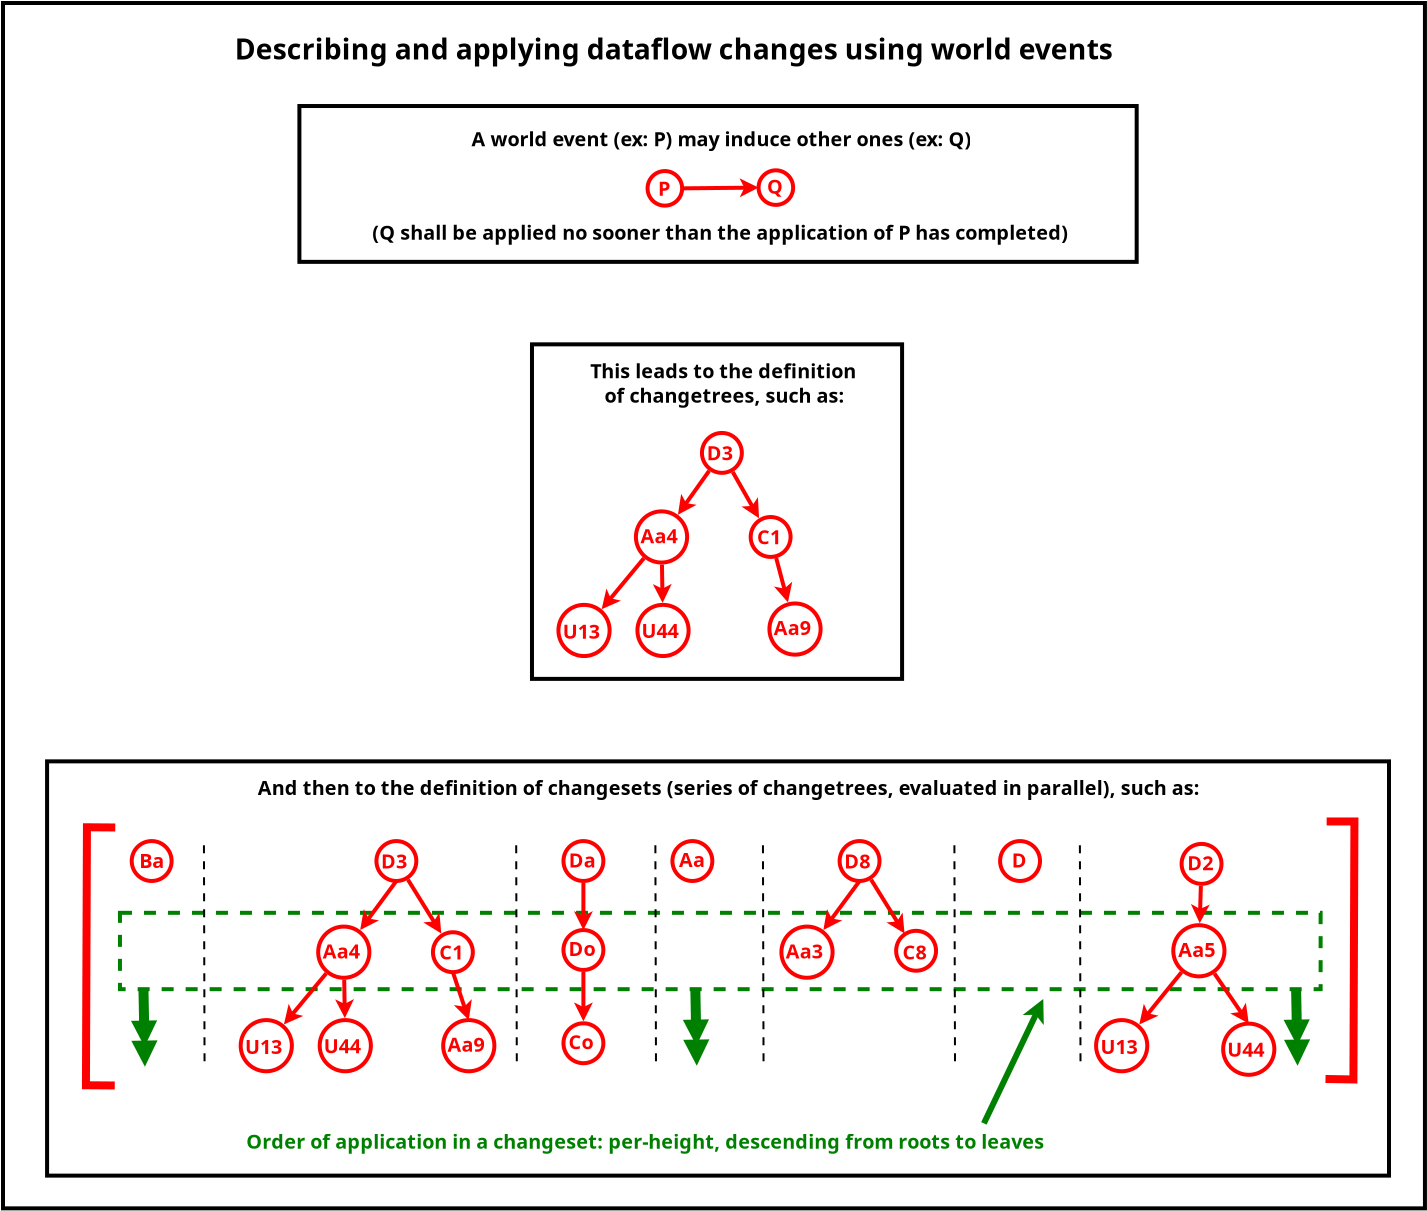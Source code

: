 <?xml version="1.0" encoding="UTF-8"?>
<dia:diagram xmlns:dia="http://www.lysator.liu.se/~alla/dia/">
  <dia:layer name="Back" visible="true">
    <dia:object type="Standard - Box" version="0" id="O0">
      <dia:attribute name="obj_pos">
        <dia:point val="-51.766,-17.368"/>
      </dia:attribute>
      <dia:attribute name="obj_bb">
        <dia:rectangle val="-51.866,-17.468;19.431,43"/>
      </dia:attribute>
      <dia:attribute name="elem_corner">
        <dia:point val="-51.766,-17.368"/>
      </dia:attribute>
      <dia:attribute name="elem_width">
        <dia:real val="71.097"/>
      </dia:attribute>
      <dia:attribute name="elem_height">
        <dia:real val="60.268"/>
      </dia:attribute>
      <dia:attribute name="border_width">
        <dia:real val="0.2"/>
      </dia:attribute>
      <dia:attribute name="show_background">
        <dia:boolean val="false"/>
      </dia:attribute>
    </dia:object>
    <dia:object type="Standard - Box" version="0" id="O1">
      <dia:attribute name="obj_pos">
        <dia:point val="-36.946,-12.217"/>
      </dia:attribute>
      <dia:attribute name="obj_bb">
        <dia:rectangle val="-37.046,-12.317;5.018,-4.325"/>
      </dia:attribute>
      <dia:attribute name="elem_corner">
        <dia:point val="-36.946,-12.217"/>
      </dia:attribute>
      <dia:attribute name="elem_width">
        <dia:real val="41.864"/>
      </dia:attribute>
      <dia:attribute name="elem_height">
        <dia:real val="7.792"/>
      </dia:attribute>
      <dia:attribute name="border_width">
        <dia:real val="0.2"/>
      </dia:attribute>
      <dia:attribute name="show_background">
        <dia:boolean val="false"/>
      </dia:attribute>
    </dia:object>
    <dia:object type="Standard - Box" version="0" id="O2">
      <dia:attribute name="obj_pos">
        <dia:point val="-49.562,20.55"/>
      </dia:attribute>
      <dia:attribute name="obj_bb">
        <dia:rectangle val="-49.662,20.45;17.634,41.363"/>
      </dia:attribute>
      <dia:attribute name="elem_corner">
        <dia:point val="-49.562,20.55"/>
      </dia:attribute>
      <dia:attribute name="elem_width">
        <dia:real val="67.096"/>
      </dia:attribute>
      <dia:attribute name="elem_height">
        <dia:real val="20.713"/>
      </dia:attribute>
      <dia:attribute name="border_width">
        <dia:real val="0.2"/>
      </dia:attribute>
      <dia:attribute name="show_background">
        <dia:boolean val="false"/>
      </dia:attribute>
    </dia:object>
    <dia:object type="Standard - Box" version="0" id="O3">
      <dia:attribute name="obj_pos">
        <dia:point val="-25.317,-0.301"/>
      </dia:attribute>
      <dia:attribute name="obj_bb">
        <dia:rectangle val="-25.417,-0.401;-6.712,16.526"/>
      </dia:attribute>
      <dia:attribute name="elem_corner">
        <dia:point val="-25.317,-0.301"/>
      </dia:attribute>
      <dia:attribute name="elem_width">
        <dia:real val="18.505"/>
      </dia:attribute>
      <dia:attribute name="elem_height">
        <dia:real val="16.727"/>
      </dia:attribute>
      <dia:attribute name="border_width">
        <dia:real val="0.2"/>
      </dia:attribute>
      <dia:attribute name="show_background">
        <dia:boolean val="false"/>
      </dia:attribute>
    </dia:object>
    <dia:object type="Standard - Box" version="0" id="O4">
      <dia:attribute name="obj_pos">
        <dia:point val="-45.918,28.123"/>
      </dia:attribute>
      <dia:attribute name="obj_bb">
        <dia:rectangle val="-46.018,28.023;14.215,32.042"/>
      </dia:attribute>
      <dia:attribute name="elem_corner">
        <dia:point val="-45.918,28.123"/>
      </dia:attribute>
      <dia:attribute name="elem_width">
        <dia:real val="60.033"/>
      </dia:attribute>
      <dia:attribute name="elem_height">
        <dia:real val="3.818"/>
      </dia:attribute>
      <dia:attribute name="border_width">
        <dia:real val="0.2"/>
      </dia:attribute>
      <dia:attribute name="border_color">
        <dia:color val="#008000"/>
      </dia:attribute>
      <dia:attribute name="show_background">
        <dia:boolean val="false"/>
      </dia:attribute>
      <dia:attribute name="line_style">
        <dia:enum val="1"/>
      </dia:attribute>
      <dia:attribute name="dashlength">
        <dia:real val="0.6"/>
      </dia:attribute>
    </dia:object>
  </dia:layer>
  <dia:layer name="Front" visible="true" active="true">
    <dia:object type="Standard - Text" version="1" id="O5">
      <dia:attribute name="obj_pos">
        <dia:point val="-15.688,1.624"/>
      </dia:attribute>
      <dia:attribute name="obj_bb">
        <dia:rectangle val="-23.354,0.43;-8.022,2.817"/>
      </dia:attribute>
      <dia:attribute name="text">
        <dia:composite type="text">
          <dia:attribute name="string">
            <dia:string>#This leads to the definition 
of changetrees, such as:#</dia:string>
          </dia:attribute>
          <dia:attribute name="font">
            <dia:font family="sans" style="80" name="Helvetica-Bold"/>
          </dia:attribute>
          <dia:attribute name="height">
            <dia:real val="1.235"/>
          </dia:attribute>
          <dia:attribute name="pos">
            <dia:point val="-15.688,1.347"/>
          </dia:attribute>
          <dia:attribute name="color">
            <dia:color val="#000000"/>
          </dia:attribute>
          <dia:attribute name="alignment">
            <dia:enum val="1"/>
          </dia:attribute>
        </dia:composite>
      </dia:attribute>
      <dia:attribute name="valign">
        <dia:enum val="2"/>
      </dia:attribute>
    </dia:object>
    <dia:group>
      <dia:object type="Standard - Text" version="1" id="O6">
        <dia:attribute name="obj_pos">
          <dia:point val="-14.062,9.698"/>
        </dia:attribute>
        <dia:attribute name="obj_bb">
          <dia:rectangle val="-14.062,8.78;-12.65,9.933"/>
        </dia:attribute>
        <dia:attribute name="text">
          <dia:composite type="text">
            <dia:attribute name="string">
              <dia:string>#C1#</dia:string>
            </dia:attribute>
            <dia:attribute name="font">
              <dia:font family="sans" style="80" name="Helvetica-Bold"/>
            </dia:attribute>
            <dia:attribute name="height">
              <dia:real val="1.235"/>
            </dia:attribute>
            <dia:attribute name="pos">
              <dia:point val="-14.062,9.698"/>
            </dia:attribute>
            <dia:attribute name="color">
              <dia:color val="#ff0000"/>
            </dia:attribute>
            <dia:attribute name="alignment">
              <dia:enum val="0"/>
            </dia:attribute>
          </dia:composite>
        </dia:attribute>
        <dia:attribute name="valign">
          <dia:enum val="3"/>
        </dia:attribute>
      </dia:object>
      <dia:object type="Geometric - Perfect Circle" version="1" id="O7">
        <dia:attribute name="obj_pos">
          <dia:point val="-14.382,8.333"/>
        </dia:attribute>
        <dia:attribute name="obj_bb">
          <dia:rectangle val="-14.482,8.233;-12.287,10.428"/>
        </dia:attribute>
        <dia:attribute name="meta">
          <dia:composite type="dict"/>
        </dia:attribute>
        <dia:attribute name="elem_corner">
          <dia:point val="-14.382,8.333"/>
        </dia:attribute>
        <dia:attribute name="elem_width">
          <dia:real val="1.995"/>
        </dia:attribute>
        <dia:attribute name="elem_height">
          <dia:real val="1.995"/>
        </dia:attribute>
        <dia:attribute name="line_width">
          <dia:real val="0.2"/>
        </dia:attribute>
        <dia:attribute name="line_colour">
          <dia:color val="#ff0000"/>
        </dia:attribute>
        <dia:attribute name="fill_colour">
          <dia:color val="#ffffff"/>
        </dia:attribute>
        <dia:attribute name="show_background">
          <dia:boolean val="false"/>
        </dia:attribute>
        <dia:attribute name="line_style">
          <dia:enum val="0"/>
          <dia:real val="1"/>
        </dia:attribute>
        <dia:attribute name="flip_horizontal">
          <dia:boolean val="false"/>
        </dia:attribute>
        <dia:attribute name="flip_vertical">
          <dia:boolean val="false"/>
        </dia:attribute>
        <dia:attribute name="subscale">
          <dia:real val="1"/>
        </dia:attribute>
      </dia:object>
    </dia:group>
    <dia:group>
      <dia:object type="Standard - Text" version="1" id="O8">
        <dia:attribute name="obj_pos">
          <dia:point val="-19.897,9.645"/>
        </dia:attribute>
        <dia:attribute name="obj_bb">
          <dia:rectangle val="-19.897,8.728;-17.777,9.88"/>
        </dia:attribute>
        <dia:attribute name="text">
          <dia:composite type="text">
            <dia:attribute name="string">
              <dia:string>#Aa4#</dia:string>
            </dia:attribute>
            <dia:attribute name="font">
              <dia:font family="sans" style="80" name="Helvetica-Bold"/>
            </dia:attribute>
            <dia:attribute name="height">
              <dia:real val="1.235"/>
            </dia:attribute>
            <dia:attribute name="pos">
              <dia:point val="-19.897,9.645"/>
            </dia:attribute>
            <dia:attribute name="color">
              <dia:color val="#ff0000"/>
            </dia:attribute>
            <dia:attribute name="alignment">
              <dia:enum val="0"/>
            </dia:attribute>
          </dia:composite>
        </dia:attribute>
        <dia:attribute name="valign">
          <dia:enum val="3"/>
        </dia:attribute>
      </dia:object>
      <dia:object type="Geometric - Perfect Circle" version="1" id="O9">
        <dia:attribute name="obj_pos">
          <dia:point val="-20.12,8.05"/>
        </dia:attribute>
        <dia:attribute name="obj_bb">
          <dia:rectangle val="-20.22,7.95;-17.46,10.71"/>
        </dia:attribute>
        <dia:attribute name="meta">
          <dia:composite type="dict"/>
        </dia:attribute>
        <dia:attribute name="elem_corner">
          <dia:point val="-20.12,8.05"/>
        </dia:attribute>
        <dia:attribute name="elem_width">
          <dia:real val="2.56"/>
        </dia:attribute>
        <dia:attribute name="elem_height">
          <dia:real val="2.56"/>
        </dia:attribute>
        <dia:attribute name="line_width">
          <dia:real val="0.2"/>
        </dia:attribute>
        <dia:attribute name="line_colour">
          <dia:color val="#ff0000"/>
        </dia:attribute>
        <dia:attribute name="fill_colour">
          <dia:color val="#ffffff"/>
        </dia:attribute>
        <dia:attribute name="show_background">
          <dia:boolean val="false"/>
        </dia:attribute>
        <dia:attribute name="line_style">
          <dia:enum val="0"/>
          <dia:real val="1"/>
        </dia:attribute>
        <dia:attribute name="flip_horizontal">
          <dia:boolean val="false"/>
        </dia:attribute>
        <dia:attribute name="flip_vertical">
          <dia:boolean val="false"/>
        </dia:attribute>
        <dia:attribute name="subscale">
          <dia:real val="1"/>
        </dia:attribute>
      </dia:object>
    </dia:group>
    <dia:group>
      <dia:object type="Standard - Text" version="1" id="O10">
        <dia:attribute name="obj_pos">
          <dia:point val="-13.228,14.235"/>
        </dia:attribute>
        <dia:attribute name="obj_bb">
          <dia:rectangle val="-13.228,13.317;-11.108,14.47"/>
        </dia:attribute>
        <dia:attribute name="text">
          <dia:composite type="text">
            <dia:attribute name="string">
              <dia:string>#Aa9#</dia:string>
            </dia:attribute>
            <dia:attribute name="font">
              <dia:font family="sans" style="80" name="Helvetica-Bold"/>
            </dia:attribute>
            <dia:attribute name="height">
              <dia:real val="1.235"/>
            </dia:attribute>
            <dia:attribute name="pos">
              <dia:point val="-13.228,14.235"/>
            </dia:attribute>
            <dia:attribute name="color">
              <dia:color val="#ff0000"/>
            </dia:attribute>
            <dia:attribute name="alignment">
              <dia:enum val="0"/>
            </dia:attribute>
          </dia:composite>
        </dia:attribute>
        <dia:attribute name="valign">
          <dia:enum val="3"/>
        </dia:attribute>
      </dia:object>
      <dia:object type="Geometric - Perfect Circle" version="1" id="O11">
        <dia:attribute name="obj_pos">
          <dia:point val="-13.445,12.655"/>
        </dia:attribute>
        <dia:attribute name="obj_bb">
          <dia:rectangle val="-13.545,12.555;-10.785,15.315"/>
        </dia:attribute>
        <dia:attribute name="meta">
          <dia:composite type="dict"/>
        </dia:attribute>
        <dia:attribute name="elem_corner">
          <dia:point val="-13.445,12.655"/>
        </dia:attribute>
        <dia:attribute name="elem_width">
          <dia:real val="2.56"/>
        </dia:attribute>
        <dia:attribute name="elem_height">
          <dia:real val="2.56"/>
        </dia:attribute>
        <dia:attribute name="line_width">
          <dia:real val="0.2"/>
        </dia:attribute>
        <dia:attribute name="line_colour">
          <dia:color val="#ff0000"/>
        </dia:attribute>
        <dia:attribute name="fill_colour">
          <dia:color val="#ffffff"/>
        </dia:attribute>
        <dia:attribute name="show_background">
          <dia:boolean val="false"/>
        </dia:attribute>
        <dia:attribute name="line_style">
          <dia:enum val="0"/>
          <dia:real val="1"/>
        </dia:attribute>
        <dia:attribute name="flip_horizontal">
          <dia:boolean val="false"/>
        </dia:attribute>
        <dia:attribute name="flip_vertical">
          <dia:boolean val="false"/>
        </dia:attribute>
        <dia:attribute name="subscale">
          <dia:real val="1"/>
        </dia:attribute>
      </dia:object>
    </dia:group>
    <dia:group>
      <dia:object type="Standard - Text" version="1" id="O12">
        <dia:attribute name="obj_pos">
          <dia:point val="-23.78,14.423"/>
        </dia:attribute>
        <dia:attribute name="obj_bb">
          <dia:rectangle val="-23.78,13.505;-21.602,14.658"/>
        </dia:attribute>
        <dia:attribute name="text">
          <dia:composite type="text">
            <dia:attribute name="string">
              <dia:string>#U13#</dia:string>
            </dia:attribute>
            <dia:attribute name="font">
              <dia:font family="sans" style="80" name="Helvetica-Bold"/>
            </dia:attribute>
            <dia:attribute name="height">
              <dia:real val="1.235"/>
            </dia:attribute>
            <dia:attribute name="pos">
              <dia:point val="-23.78,14.423"/>
            </dia:attribute>
            <dia:attribute name="color">
              <dia:color val="#ff0000"/>
            </dia:attribute>
            <dia:attribute name="alignment">
              <dia:enum val="0"/>
            </dia:attribute>
          </dia:composite>
        </dia:attribute>
        <dia:attribute name="valign">
          <dia:enum val="3"/>
        </dia:attribute>
      </dia:object>
      <dia:object type="Geometric - Perfect Circle" version="1" id="O13">
        <dia:attribute name="obj_pos">
          <dia:point val="-23.995,12.725"/>
        </dia:attribute>
        <dia:attribute name="obj_bb">
          <dia:rectangle val="-24.095,12.625;-21.335,15.385"/>
        </dia:attribute>
        <dia:attribute name="meta">
          <dia:composite type="dict"/>
        </dia:attribute>
        <dia:attribute name="elem_corner">
          <dia:point val="-23.995,12.725"/>
        </dia:attribute>
        <dia:attribute name="elem_width">
          <dia:real val="2.56"/>
        </dia:attribute>
        <dia:attribute name="elem_height">
          <dia:real val="2.56"/>
        </dia:attribute>
        <dia:attribute name="line_width">
          <dia:real val="0.2"/>
        </dia:attribute>
        <dia:attribute name="line_colour">
          <dia:color val="#ff0000"/>
        </dia:attribute>
        <dia:attribute name="fill_colour">
          <dia:color val="#ffffff"/>
        </dia:attribute>
        <dia:attribute name="show_background">
          <dia:boolean val="false"/>
        </dia:attribute>
        <dia:attribute name="line_style">
          <dia:enum val="0"/>
          <dia:real val="1"/>
        </dia:attribute>
        <dia:attribute name="flip_horizontal">
          <dia:boolean val="false"/>
        </dia:attribute>
        <dia:attribute name="flip_vertical">
          <dia:boolean val="false"/>
        </dia:attribute>
        <dia:attribute name="subscale">
          <dia:real val="1"/>
        </dia:attribute>
      </dia:object>
    </dia:group>
    <dia:group>
      <dia:object type="Standard - Text" version="1" id="O14">
        <dia:attribute name="obj_pos">
          <dia:point val="-19.842,14.378"/>
        </dia:attribute>
        <dia:attribute name="obj_bb">
          <dia:rectangle val="-19.842,13.461;-17.665,14.613"/>
        </dia:attribute>
        <dia:attribute name="text">
          <dia:composite type="text">
            <dia:attribute name="string">
              <dia:string>#U44#</dia:string>
            </dia:attribute>
            <dia:attribute name="font">
              <dia:font family="sans" style="80" name="Helvetica-Bold"/>
            </dia:attribute>
            <dia:attribute name="height">
              <dia:real val="1.235"/>
            </dia:attribute>
            <dia:attribute name="pos">
              <dia:point val="-19.842,14.378"/>
            </dia:attribute>
            <dia:attribute name="color">
              <dia:color val="#ff0000"/>
            </dia:attribute>
            <dia:attribute name="alignment">
              <dia:enum val="0"/>
            </dia:attribute>
          </dia:composite>
        </dia:attribute>
        <dia:attribute name="valign">
          <dia:enum val="3"/>
        </dia:attribute>
      </dia:object>
      <dia:object type="Geometric - Perfect Circle" version="1" id="O15">
        <dia:attribute name="obj_pos">
          <dia:point val="-20.045,12.725"/>
        </dia:attribute>
        <dia:attribute name="obj_bb">
          <dia:rectangle val="-20.145,12.625;-17.385,15.385"/>
        </dia:attribute>
        <dia:attribute name="meta">
          <dia:composite type="dict"/>
        </dia:attribute>
        <dia:attribute name="elem_corner">
          <dia:point val="-20.045,12.725"/>
        </dia:attribute>
        <dia:attribute name="elem_width">
          <dia:real val="2.56"/>
        </dia:attribute>
        <dia:attribute name="elem_height">
          <dia:real val="2.56"/>
        </dia:attribute>
        <dia:attribute name="line_width">
          <dia:real val="0.2"/>
        </dia:attribute>
        <dia:attribute name="line_colour">
          <dia:color val="#ff0000"/>
        </dia:attribute>
        <dia:attribute name="fill_colour">
          <dia:color val="#ffffff"/>
        </dia:attribute>
        <dia:attribute name="show_background">
          <dia:boolean val="false"/>
        </dia:attribute>
        <dia:attribute name="line_style">
          <dia:enum val="0"/>
          <dia:real val="1"/>
        </dia:attribute>
        <dia:attribute name="flip_horizontal">
          <dia:boolean val="false"/>
        </dia:attribute>
        <dia:attribute name="flip_vertical">
          <dia:boolean val="false"/>
        </dia:attribute>
        <dia:attribute name="subscale">
          <dia:real val="1"/>
        </dia:attribute>
      </dia:object>
    </dia:group>
    <dia:object type="Standard - Line" version="0" id="O16">
      <dia:attribute name="obj_pos">
        <dia:point val="-19.72,10.392"/>
      </dia:attribute>
      <dia:attribute name="obj_bb">
        <dia:rectangle val="-21.977,10.252;-19.579,13.116"/>
      </dia:attribute>
      <dia:attribute name="conn_endpoints">
        <dia:point val="-19.72,10.392"/>
        <dia:point val="-21.834,12.943"/>
      </dia:attribute>
      <dia:attribute name="numcp">
        <dia:int val="1"/>
      </dia:attribute>
      <dia:attribute name="line_color">
        <dia:color val="#ff0000"/>
      </dia:attribute>
      <dia:attribute name="line_width">
        <dia:real val="0.2"/>
      </dia:attribute>
      <dia:attribute name="end_arrow">
        <dia:enum val="22"/>
      </dia:attribute>
      <dia:attribute name="end_arrow_length">
        <dia:real val="0.5"/>
      </dia:attribute>
      <dia:attribute name="end_arrow_width">
        <dia:real val="0.5"/>
      </dia:attribute>
    </dia:object>
    <dia:group>
      <dia:object type="Standard - Text" version="1" id="O17">
        <dia:attribute name="obj_pos">
          <dia:point val="-16.584,5.499"/>
        </dia:attribute>
        <dia:attribute name="obj_bb">
          <dia:rectangle val="-16.584,4.581;-15.077,5.734"/>
        </dia:attribute>
        <dia:attribute name="text">
          <dia:composite type="text">
            <dia:attribute name="string">
              <dia:string>#D3#</dia:string>
            </dia:attribute>
            <dia:attribute name="font">
              <dia:font family="sans" style="80" name="Helvetica-Bold"/>
            </dia:attribute>
            <dia:attribute name="height">
              <dia:real val="1.235"/>
            </dia:attribute>
            <dia:attribute name="pos">
              <dia:point val="-16.584,5.499"/>
            </dia:attribute>
            <dia:attribute name="color">
              <dia:color val="#ff0000"/>
            </dia:attribute>
            <dia:attribute name="alignment">
              <dia:enum val="0"/>
            </dia:attribute>
          </dia:composite>
        </dia:attribute>
        <dia:attribute name="valign">
          <dia:enum val="3"/>
        </dia:attribute>
      </dia:object>
      <dia:object type="Geometric - Perfect Circle" version="1" id="O18">
        <dia:attribute name="obj_pos">
          <dia:point val="-16.819,4.129"/>
        </dia:attribute>
        <dia:attribute name="obj_bb">
          <dia:rectangle val="-16.919,4.029;-14.724,6.224"/>
        </dia:attribute>
        <dia:attribute name="meta">
          <dia:composite type="dict"/>
        </dia:attribute>
        <dia:attribute name="elem_corner">
          <dia:point val="-16.819,4.129"/>
        </dia:attribute>
        <dia:attribute name="elem_width">
          <dia:real val="1.995"/>
        </dia:attribute>
        <dia:attribute name="elem_height">
          <dia:real val="1.995"/>
        </dia:attribute>
        <dia:attribute name="line_width">
          <dia:real val="0.2"/>
        </dia:attribute>
        <dia:attribute name="line_colour">
          <dia:color val="#ff0000"/>
        </dia:attribute>
        <dia:attribute name="fill_colour">
          <dia:color val="#ffffff"/>
        </dia:attribute>
        <dia:attribute name="show_background">
          <dia:boolean val="false"/>
        </dia:attribute>
        <dia:attribute name="line_style">
          <dia:enum val="0"/>
          <dia:real val="1"/>
        </dia:attribute>
        <dia:attribute name="flip_horizontal">
          <dia:boolean val="false"/>
        </dia:attribute>
        <dia:attribute name="flip_vertical">
          <dia:boolean val="false"/>
        </dia:attribute>
        <dia:attribute name="subscale">
          <dia:real val="1"/>
        </dia:attribute>
      </dia:object>
    </dia:group>
    <dia:object type="Standard - Line" version="0" id="O19">
      <dia:attribute name="obj_pos">
        <dia:point val="-13.106,10.383"/>
      </dia:attribute>
      <dia:attribute name="obj_bb">
        <dia:rectangle val="-13.228,10.26;-12.246,12.817"/>
      </dia:attribute>
      <dia:attribute name="conn_endpoints">
        <dia:point val="-13.106,10.383"/>
        <dia:point val="-12.519,12.601"/>
      </dia:attribute>
      <dia:attribute name="numcp">
        <dia:int val="1"/>
      </dia:attribute>
      <dia:attribute name="line_color">
        <dia:color val="#ff0000"/>
      </dia:attribute>
      <dia:attribute name="line_width">
        <dia:real val="0.2"/>
      </dia:attribute>
      <dia:attribute name="end_arrow">
        <dia:enum val="22"/>
      </dia:attribute>
      <dia:attribute name="end_arrow_length">
        <dia:real val="0.5"/>
      </dia:attribute>
      <dia:attribute name="end_arrow_width">
        <dia:real val="0.5"/>
      </dia:attribute>
      <dia:connections>
        <dia:connection handle="0" to="O7" connection="8"/>
        <dia:connection handle="1" to="O11" connection="8"/>
      </dia:connections>
    </dia:object>
    <dia:object type="Standard - Line" version="0" id="O20">
      <dia:attribute name="obj_pos">
        <dia:point val="-18.818,10.71"/>
      </dia:attribute>
      <dia:attribute name="obj_bb">
        <dia:rectangle val="-19.272,10.608;-18.325,12.85"/>
      </dia:attribute>
      <dia:attribute name="conn_endpoints">
        <dia:point val="-18.818,10.71"/>
        <dia:point val="-18.787,12.626"/>
      </dia:attribute>
      <dia:attribute name="numcp">
        <dia:int val="1"/>
      </dia:attribute>
      <dia:attribute name="line_color">
        <dia:color val="#ff0000"/>
      </dia:attribute>
      <dia:attribute name="line_width">
        <dia:real val="0.2"/>
      </dia:attribute>
      <dia:attribute name="end_arrow">
        <dia:enum val="22"/>
      </dia:attribute>
      <dia:attribute name="end_arrow_length">
        <dia:real val="0.5"/>
      </dia:attribute>
      <dia:attribute name="end_arrow_width">
        <dia:real val="0.5"/>
      </dia:attribute>
    </dia:object>
    <dia:object type="Standard - Line" version="0" id="O21">
      <dia:attribute name="obj_pos">
        <dia:point val="-15.28,6.08"/>
      </dia:attribute>
      <dia:attribute name="obj_bb">
        <dia:rectangle val="-15.416,5.944;-13.825,8.592"/>
      </dia:attribute>
      <dia:attribute name="conn_endpoints">
        <dia:point val="-15.28,6.08"/>
        <dia:point val="-13.963,8.397"/>
      </dia:attribute>
      <dia:attribute name="numcp">
        <dia:int val="1"/>
      </dia:attribute>
      <dia:attribute name="line_color">
        <dia:color val="#ff0000"/>
      </dia:attribute>
      <dia:attribute name="line_width">
        <dia:real val="0.2"/>
      </dia:attribute>
      <dia:attribute name="end_arrow">
        <dia:enum val="22"/>
      </dia:attribute>
      <dia:attribute name="end_arrow_length">
        <dia:real val="0.5"/>
      </dia:attribute>
      <dia:attribute name="end_arrow_width">
        <dia:real val="0.5"/>
      </dia:attribute>
      <dia:connections>
        <dia:connection handle="0" to="O18" connection="8"/>
      </dia:connections>
    </dia:object>
    <dia:object type="Standard - Line" version="0" id="O22">
      <dia:attribute name="obj_pos">
        <dia:point val="-16.457,6.021"/>
      </dia:attribute>
      <dia:attribute name="obj_bb">
        <dia:rectangle val="-18.159,5.882;-16.318,8.403"/>
      </dia:attribute>
      <dia:attribute name="conn_endpoints">
        <dia:point val="-16.457,6.021"/>
        <dia:point val="-18.02,8.22"/>
      </dia:attribute>
      <dia:attribute name="numcp">
        <dia:int val="1"/>
      </dia:attribute>
      <dia:attribute name="line_color">
        <dia:color val="#ff0000"/>
      </dia:attribute>
      <dia:attribute name="line_width">
        <dia:real val="0.2"/>
      </dia:attribute>
      <dia:attribute name="end_arrow">
        <dia:enum val="22"/>
      </dia:attribute>
      <dia:attribute name="end_arrow_length">
        <dia:real val="0.5"/>
      </dia:attribute>
      <dia:attribute name="end_arrow_width">
        <dia:real val="0.5"/>
      </dia:attribute>
      <dia:connections>
        <dia:connection handle="0" to="O18" connection="8"/>
      </dia:connections>
    </dia:object>
    <dia:object type="Standard - Text" version="1" id="O23">
      <dia:attribute name="obj_pos">
        <dia:point val="-15.844,-10.585"/>
      </dia:attribute>
      <dia:attribute name="obj_bb">
        <dia:rectangle val="-30.315,-11.161;-1.373,-10.009"/>
      </dia:attribute>
      <dia:attribute name="text">
        <dia:composite type="text">
          <dia:attribute name="string">
            <dia:string>#A world event (ex: P) may induce other ones (ex: Q)#</dia:string>
          </dia:attribute>
          <dia:attribute name="font">
            <dia:font family="sans" style="80" name="Helvetica-Bold"/>
          </dia:attribute>
          <dia:attribute name="height">
            <dia:real val="1.235"/>
          </dia:attribute>
          <dia:attribute name="pos">
            <dia:point val="-15.844,-10.244"/>
          </dia:attribute>
          <dia:attribute name="color">
            <dia:color val="#000000"/>
          </dia:attribute>
          <dia:attribute name="alignment">
            <dia:enum val="1"/>
          </dia:attribute>
        </dia:composite>
      </dia:attribute>
      <dia:attribute name="valign">
        <dia:enum val="2"/>
      </dia:attribute>
    </dia:object>
    <dia:group>
      <dia:object type="Standard - Text" version="1" id="O24">
        <dia:attribute name="obj_pos">
          <dia:point val="-19.018,-7.725"/>
        </dia:attribute>
        <dia:attribute name="obj_bb">
          <dia:rectangle val="-19.018,-8.643;-18.293,-7.49"/>
        </dia:attribute>
        <dia:attribute name="text">
          <dia:composite type="text">
            <dia:attribute name="string">
              <dia:string>#P#</dia:string>
            </dia:attribute>
            <dia:attribute name="font">
              <dia:font family="sans" style="80" name="Helvetica-Bold"/>
            </dia:attribute>
            <dia:attribute name="height">
              <dia:real val="1.235"/>
            </dia:attribute>
            <dia:attribute name="pos">
              <dia:point val="-19.018,-7.725"/>
            </dia:attribute>
            <dia:attribute name="color">
              <dia:color val="#ff0000"/>
            </dia:attribute>
            <dia:attribute name="alignment">
              <dia:enum val="0"/>
            </dia:attribute>
          </dia:composite>
        </dia:attribute>
        <dia:attribute name="valign">
          <dia:enum val="3"/>
        </dia:attribute>
      </dia:object>
      <dia:object type="Geometric - Perfect Circle" version="1" id="O25">
        <dia:attribute name="obj_pos">
          <dia:point val="-19.538,-8.965"/>
        </dia:attribute>
        <dia:attribute name="obj_bb">
          <dia:rectangle val="-19.638,-9.065;-17.709,-7.136"/>
        </dia:attribute>
        <dia:attribute name="meta">
          <dia:composite type="dict"/>
        </dia:attribute>
        <dia:attribute name="elem_corner">
          <dia:point val="-19.538,-8.965"/>
        </dia:attribute>
        <dia:attribute name="elem_width">
          <dia:real val="1.729"/>
        </dia:attribute>
        <dia:attribute name="elem_height">
          <dia:real val="1.729"/>
        </dia:attribute>
        <dia:attribute name="line_width">
          <dia:real val="0.2"/>
        </dia:attribute>
        <dia:attribute name="line_colour">
          <dia:color val="#ff0000"/>
        </dia:attribute>
        <dia:attribute name="fill_colour">
          <dia:color val="#ffffff"/>
        </dia:attribute>
        <dia:attribute name="show_background">
          <dia:boolean val="false"/>
        </dia:attribute>
        <dia:attribute name="line_style">
          <dia:enum val="0"/>
          <dia:real val="1"/>
        </dia:attribute>
        <dia:attribute name="flip_horizontal">
          <dia:boolean val="false"/>
        </dia:attribute>
        <dia:attribute name="flip_vertical">
          <dia:boolean val="false"/>
        </dia:attribute>
        <dia:attribute name="subscale">
          <dia:real val="1"/>
        </dia:attribute>
      </dia:object>
    </dia:group>
    <dia:group>
      <dia:object type="Standard - Text" version="1" id="O26">
        <dia:attribute name="obj_pos">
          <dia:point val="-13.563,-7.835"/>
        </dia:attribute>
        <dia:attribute name="obj_bb">
          <dia:rectangle val="-13.563,-8.752;-12.723,-7.6"/>
        </dia:attribute>
        <dia:attribute name="text">
          <dia:composite type="text">
            <dia:attribute name="string">
              <dia:string>#Q#</dia:string>
            </dia:attribute>
            <dia:attribute name="font">
              <dia:font family="sans" style="80" name="Helvetica-Bold"/>
            </dia:attribute>
            <dia:attribute name="height">
              <dia:real val="1.235"/>
            </dia:attribute>
            <dia:attribute name="pos">
              <dia:point val="-13.563,-7.835"/>
            </dia:attribute>
            <dia:attribute name="color">
              <dia:color val="#ff0000"/>
            </dia:attribute>
            <dia:attribute name="alignment">
              <dia:enum val="0"/>
            </dia:attribute>
          </dia:composite>
        </dia:attribute>
        <dia:attribute name="valign">
          <dia:enum val="3"/>
        </dia:attribute>
      </dia:object>
      <dia:object type="Geometric - Perfect Circle" version="1" id="O27">
        <dia:attribute name="obj_pos">
          <dia:point val="-13.988,-9.002"/>
        </dia:attribute>
        <dia:attribute name="obj_bb">
          <dia:rectangle val="-14.088,-9.102;-12.159,-7.174"/>
        </dia:attribute>
        <dia:attribute name="meta">
          <dia:composite type="dict"/>
        </dia:attribute>
        <dia:attribute name="elem_corner">
          <dia:point val="-13.988,-9.002"/>
        </dia:attribute>
        <dia:attribute name="elem_width">
          <dia:real val="1.729"/>
        </dia:attribute>
        <dia:attribute name="elem_height">
          <dia:real val="1.729"/>
        </dia:attribute>
        <dia:attribute name="line_width">
          <dia:real val="0.2"/>
        </dia:attribute>
        <dia:attribute name="line_colour">
          <dia:color val="#ff0000"/>
        </dia:attribute>
        <dia:attribute name="fill_colour">
          <dia:color val="#ffffff"/>
        </dia:attribute>
        <dia:attribute name="show_background">
          <dia:boolean val="false"/>
        </dia:attribute>
        <dia:attribute name="line_style">
          <dia:enum val="0"/>
          <dia:real val="1"/>
        </dia:attribute>
        <dia:attribute name="flip_horizontal">
          <dia:boolean val="false"/>
        </dia:attribute>
        <dia:attribute name="flip_vertical">
          <dia:boolean val="false"/>
        </dia:attribute>
        <dia:attribute name="subscale">
          <dia:real val="1"/>
        </dia:attribute>
      </dia:object>
    </dia:group>
    <dia:object type="Standard - Line" version="0" id="O28">
      <dia:attribute name="obj_pos">
        <dia:point val="-17.809,-8.101"/>
      </dia:attribute>
      <dia:attribute name="obj_bb">
        <dia:rectangle val="-17.91,-8.605;-13.764,-7.657"/>
      </dia:attribute>
      <dia:attribute name="conn_endpoints">
        <dia:point val="-17.809,-8.101"/>
        <dia:point val="-13.988,-8.138"/>
      </dia:attribute>
      <dia:attribute name="numcp">
        <dia:int val="1"/>
      </dia:attribute>
      <dia:attribute name="line_color">
        <dia:color val="#ff0000"/>
      </dia:attribute>
      <dia:attribute name="line_width">
        <dia:real val="0.2"/>
      </dia:attribute>
      <dia:attribute name="end_arrow">
        <dia:enum val="22"/>
      </dia:attribute>
      <dia:attribute name="end_arrow_length">
        <dia:real val="0.5"/>
      </dia:attribute>
      <dia:attribute name="end_arrow_width">
        <dia:real val="0.5"/>
      </dia:attribute>
    </dia:object>
    <dia:object type="Standard - Text" version="1" id="O29">
      <dia:attribute name="obj_pos">
        <dia:point val="-15.901,-5.916"/>
      </dia:attribute>
      <dia:attribute name="obj_bb">
        <dia:rectangle val="-35.626,-6.492;3.824,-5.34"/>
      </dia:attribute>
      <dia:attribute name="text">
        <dia:composite type="text">
          <dia:attribute name="string">
            <dia:string>#(Q shall be applied no sooner than the application of P has completed)#</dia:string>
          </dia:attribute>
          <dia:attribute name="font">
            <dia:font family="sans" style="80" name="Helvetica-Bold"/>
          </dia:attribute>
          <dia:attribute name="height">
            <dia:real val="1.235"/>
          </dia:attribute>
          <dia:attribute name="pos">
            <dia:point val="-15.901,-5.574"/>
          </dia:attribute>
          <dia:attribute name="color">
            <dia:color val="#000000"/>
          </dia:attribute>
          <dia:attribute name="alignment">
            <dia:enum val="1"/>
          </dia:attribute>
        </dia:composite>
      </dia:attribute>
      <dia:attribute name="valign">
        <dia:enum val="2"/>
      </dia:attribute>
    </dia:object>
    <dia:group>
      <dia:object type="Standard - Text" version="1" id="O30">
        <dia:attribute name="obj_pos">
          <dia:point val="-17.972,25.831"/>
        </dia:attribute>
        <dia:attribute name="obj_bb">
          <dia:rectangle val="-17.972,24.914;-16.54,26.066"/>
        </dia:attribute>
        <dia:attribute name="text">
          <dia:composite type="text">
            <dia:attribute name="string">
              <dia:string>#Aa#</dia:string>
            </dia:attribute>
            <dia:attribute name="font">
              <dia:font family="sans" style="80" name="Helvetica-Bold"/>
            </dia:attribute>
            <dia:attribute name="height">
              <dia:real val="1.235"/>
            </dia:attribute>
            <dia:attribute name="pos">
              <dia:point val="-17.972,25.831"/>
            </dia:attribute>
            <dia:attribute name="color">
              <dia:color val="#ff0000"/>
            </dia:attribute>
            <dia:attribute name="alignment">
              <dia:enum val="0"/>
            </dia:attribute>
          </dia:composite>
        </dia:attribute>
        <dia:attribute name="valign">
          <dia:enum val="3"/>
        </dia:attribute>
      </dia:object>
      <dia:object type="Geometric - Perfect Circle" version="1" id="O31">
        <dia:attribute name="obj_pos">
          <dia:point val="-18.295,24.536"/>
        </dia:attribute>
        <dia:attribute name="obj_bb">
          <dia:rectangle val="-18.395,24.436;-16.2,26.631"/>
        </dia:attribute>
        <dia:attribute name="meta">
          <dia:composite type="dict"/>
        </dia:attribute>
        <dia:attribute name="elem_corner">
          <dia:point val="-18.295,24.536"/>
        </dia:attribute>
        <dia:attribute name="elem_width">
          <dia:real val="1.995"/>
        </dia:attribute>
        <dia:attribute name="elem_height">
          <dia:real val="1.995"/>
        </dia:attribute>
        <dia:attribute name="line_width">
          <dia:real val="0.2"/>
        </dia:attribute>
        <dia:attribute name="line_colour">
          <dia:color val="#ff0000"/>
        </dia:attribute>
        <dia:attribute name="fill_colour">
          <dia:color val="#ffffff"/>
        </dia:attribute>
        <dia:attribute name="show_background">
          <dia:boolean val="false"/>
        </dia:attribute>
        <dia:attribute name="line_style">
          <dia:enum val="0"/>
          <dia:real val="1"/>
        </dia:attribute>
        <dia:attribute name="flip_horizontal">
          <dia:boolean val="false"/>
        </dia:attribute>
        <dia:attribute name="flip_vertical">
          <dia:boolean val="false"/>
        </dia:attribute>
        <dia:attribute name="subscale">
          <dia:real val="1"/>
        </dia:attribute>
      </dia:object>
    </dia:group>
    <dia:group>
      <dia:object type="Standard - Text" version="1" id="O32">
        <dia:attribute name="obj_pos">
          <dia:point val="-44.955,25.886"/>
        </dia:attribute>
        <dia:attribute name="obj_bb">
          <dia:rectangle val="-44.955,24.969;-43.535,26.121"/>
        </dia:attribute>
        <dia:attribute name="text">
          <dia:composite type="text">
            <dia:attribute name="string">
              <dia:string>#Ba#</dia:string>
            </dia:attribute>
            <dia:attribute name="font">
              <dia:font family="sans" style="80" name="Helvetica-Bold"/>
            </dia:attribute>
            <dia:attribute name="height">
              <dia:real val="1.235"/>
            </dia:attribute>
            <dia:attribute name="pos">
              <dia:point val="-44.955,25.886"/>
            </dia:attribute>
            <dia:attribute name="color">
              <dia:color val="#ff0000"/>
            </dia:attribute>
            <dia:attribute name="alignment">
              <dia:enum val="0"/>
            </dia:attribute>
          </dia:composite>
        </dia:attribute>
        <dia:attribute name="valign">
          <dia:enum val="3"/>
        </dia:attribute>
      </dia:object>
      <dia:object type="Geometric - Perfect Circle" version="1" id="O33">
        <dia:attribute name="obj_pos">
          <dia:point val="-45.33,24.536"/>
        </dia:attribute>
        <dia:attribute name="obj_bb">
          <dia:rectangle val="-45.43,24.436;-43.235,26.631"/>
        </dia:attribute>
        <dia:attribute name="meta">
          <dia:composite type="dict"/>
        </dia:attribute>
        <dia:attribute name="elem_corner">
          <dia:point val="-45.33,24.536"/>
        </dia:attribute>
        <dia:attribute name="elem_width">
          <dia:real val="1.995"/>
        </dia:attribute>
        <dia:attribute name="elem_height">
          <dia:real val="1.995"/>
        </dia:attribute>
        <dia:attribute name="line_width">
          <dia:real val="0.2"/>
        </dia:attribute>
        <dia:attribute name="line_colour">
          <dia:color val="#ff0000"/>
        </dia:attribute>
        <dia:attribute name="fill_colour">
          <dia:color val="#ffffff"/>
        </dia:attribute>
        <dia:attribute name="show_background">
          <dia:boolean val="false"/>
        </dia:attribute>
        <dia:attribute name="line_style">
          <dia:enum val="0"/>
          <dia:real val="1"/>
        </dia:attribute>
        <dia:attribute name="flip_horizontal">
          <dia:boolean val="false"/>
        </dia:attribute>
        <dia:attribute name="flip_vertical">
          <dia:boolean val="false"/>
        </dia:attribute>
        <dia:attribute name="subscale">
          <dia:real val="1"/>
        </dia:attribute>
      </dia:object>
    </dia:group>
    <dia:group>
      <dia:object type="Standard - Text" version="1" id="O34">
        <dia:attribute name="obj_pos">
          <dia:point val="-1.326,25.856"/>
        </dia:attribute>
        <dia:attribute name="obj_bb">
          <dia:rectangle val="-1.326,24.939;-0.506,26.091"/>
        </dia:attribute>
        <dia:attribute name="text">
          <dia:composite type="text">
            <dia:attribute name="string">
              <dia:string>#D#</dia:string>
            </dia:attribute>
            <dia:attribute name="font">
              <dia:font family="sans" style="80" name="Helvetica-Bold"/>
            </dia:attribute>
            <dia:attribute name="height">
              <dia:real val="1.235"/>
            </dia:attribute>
            <dia:attribute name="pos">
              <dia:point val="-1.326,25.856"/>
            </dia:attribute>
            <dia:attribute name="color">
              <dia:color val="#ff0000"/>
            </dia:attribute>
            <dia:attribute name="alignment">
              <dia:enum val="0"/>
            </dia:attribute>
          </dia:composite>
        </dia:attribute>
        <dia:attribute name="valign">
          <dia:enum val="3"/>
        </dia:attribute>
      </dia:object>
      <dia:object type="Geometric - Perfect Circle" version="1" id="O35">
        <dia:attribute name="obj_pos">
          <dia:point val="-1.911,24.536"/>
        </dia:attribute>
        <dia:attribute name="obj_bb">
          <dia:rectangle val="-2.011,24.436;0.184,26.631"/>
        </dia:attribute>
        <dia:attribute name="meta">
          <dia:composite type="dict"/>
        </dia:attribute>
        <dia:attribute name="elem_corner">
          <dia:point val="-1.911,24.536"/>
        </dia:attribute>
        <dia:attribute name="elem_width">
          <dia:real val="1.995"/>
        </dia:attribute>
        <dia:attribute name="elem_height">
          <dia:real val="1.995"/>
        </dia:attribute>
        <dia:attribute name="line_width">
          <dia:real val="0.2"/>
        </dia:attribute>
        <dia:attribute name="line_colour">
          <dia:color val="#ff0000"/>
        </dia:attribute>
        <dia:attribute name="fill_colour">
          <dia:color val="#ffffff"/>
        </dia:attribute>
        <dia:attribute name="show_background">
          <dia:boolean val="false"/>
        </dia:attribute>
        <dia:attribute name="line_style">
          <dia:enum val="0"/>
          <dia:real val="1"/>
        </dia:attribute>
        <dia:attribute name="flip_horizontal">
          <dia:boolean val="false"/>
        </dia:attribute>
        <dia:attribute name="flip_vertical">
          <dia:boolean val="false"/>
        </dia:attribute>
        <dia:attribute name="subscale">
          <dia:real val="1"/>
        </dia:attribute>
      </dia:object>
    </dia:group>
    <dia:group>
      <dia:group>
        <dia:object type="Standard - Text" version="1" id="O36">
          <dia:attribute name="obj_pos">
            <dia:point val="-29.949,30.459"/>
          </dia:attribute>
          <dia:attribute name="obj_bb">
            <dia:rectangle val="-29.949,29.541;-28.537,30.694"/>
          </dia:attribute>
          <dia:attribute name="text">
            <dia:composite type="text">
              <dia:attribute name="string">
                <dia:string>#C1#</dia:string>
              </dia:attribute>
              <dia:attribute name="font">
                <dia:font family="sans" style="80" name="Helvetica-Bold"/>
              </dia:attribute>
              <dia:attribute name="height">
                <dia:real val="1.235"/>
              </dia:attribute>
              <dia:attribute name="pos">
                <dia:point val="-29.949,30.459"/>
              </dia:attribute>
              <dia:attribute name="color">
                <dia:color val="#ff0000"/>
              </dia:attribute>
              <dia:attribute name="alignment">
                <dia:enum val="0"/>
              </dia:attribute>
            </dia:composite>
          </dia:attribute>
          <dia:attribute name="valign">
            <dia:enum val="3"/>
          </dia:attribute>
        </dia:object>
        <dia:object type="Geometric - Perfect Circle" version="1" id="O37">
          <dia:attribute name="obj_pos">
            <dia:point val="-30.269,29.094"/>
          </dia:attribute>
          <dia:attribute name="obj_bb">
            <dia:rectangle val="-30.369,28.994;-28.174,31.189"/>
          </dia:attribute>
          <dia:attribute name="meta">
            <dia:composite type="dict"/>
          </dia:attribute>
          <dia:attribute name="elem_corner">
            <dia:point val="-30.269,29.094"/>
          </dia:attribute>
          <dia:attribute name="elem_width">
            <dia:real val="1.995"/>
          </dia:attribute>
          <dia:attribute name="elem_height">
            <dia:real val="1.995"/>
          </dia:attribute>
          <dia:attribute name="line_width">
            <dia:real val="0.2"/>
          </dia:attribute>
          <dia:attribute name="line_colour">
            <dia:color val="#ff0000"/>
          </dia:attribute>
          <dia:attribute name="fill_colour">
            <dia:color val="#ffffff"/>
          </dia:attribute>
          <dia:attribute name="show_background">
            <dia:boolean val="false"/>
          </dia:attribute>
          <dia:attribute name="line_style">
            <dia:enum val="0"/>
            <dia:real val="1"/>
          </dia:attribute>
          <dia:attribute name="flip_horizontal">
            <dia:boolean val="false"/>
          </dia:attribute>
          <dia:attribute name="flip_vertical">
            <dia:boolean val="false"/>
          </dia:attribute>
          <dia:attribute name="subscale">
            <dia:real val="1"/>
          </dia:attribute>
        </dia:object>
      </dia:group>
      <dia:group>
        <dia:object type="Standard - Text" version="1" id="O38">
          <dia:attribute name="obj_pos">
            <dia:point val="-35.784,30.406"/>
          </dia:attribute>
          <dia:attribute name="obj_bb">
            <dia:rectangle val="-35.784,29.489;-33.664,30.641"/>
          </dia:attribute>
          <dia:attribute name="text">
            <dia:composite type="text">
              <dia:attribute name="string">
                <dia:string>#Aa4#</dia:string>
              </dia:attribute>
              <dia:attribute name="font">
                <dia:font family="sans" style="80" name="Helvetica-Bold"/>
              </dia:attribute>
              <dia:attribute name="height">
                <dia:real val="1.235"/>
              </dia:attribute>
              <dia:attribute name="pos">
                <dia:point val="-35.784,30.406"/>
              </dia:attribute>
              <dia:attribute name="color">
                <dia:color val="#ff0000"/>
              </dia:attribute>
              <dia:attribute name="alignment">
                <dia:enum val="0"/>
              </dia:attribute>
            </dia:composite>
          </dia:attribute>
          <dia:attribute name="valign">
            <dia:enum val="3"/>
          </dia:attribute>
        </dia:object>
        <dia:object type="Geometric - Perfect Circle" version="1" id="O39">
          <dia:attribute name="obj_pos">
            <dia:point val="-36.007,28.811"/>
          </dia:attribute>
          <dia:attribute name="obj_bb">
            <dia:rectangle val="-36.107,28.711;-33.347,31.471"/>
          </dia:attribute>
          <dia:attribute name="meta">
            <dia:composite type="dict"/>
          </dia:attribute>
          <dia:attribute name="elem_corner">
            <dia:point val="-36.007,28.811"/>
          </dia:attribute>
          <dia:attribute name="elem_width">
            <dia:real val="2.56"/>
          </dia:attribute>
          <dia:attribute name="elem_height">
            <dia:real val="2.56"/>
          </dia:attribute>
          <dia:attribute name="line_width">
            <dia:real val="0.2"/>
          </dia:attribute>
          <dia:attribute name="line_colour">
            <dia:color val="#ff0000"/>
          </dia:attribute>
          <dia:attribute name="fill_colour">
            <dia:color val="#ffffff"/>
          </dia:attribute>
          <dia:attribute name="show_background">
            <dia:boolean val="false"/>
          </dia:attribute>
          <dia:attribute name="line_style">
            <dia:enum val="0"/>
            <dia:real val="1"/>
          </dia:attribute>
          <dia:attribute name="flip_horizontal">
            <dia:boolean val="false"/>
          </dia:attribute>
          <dia:attribute name="flip_vertical">
            <dia:boolean val="false"/>
          </dia:attribute>
          <dia:attribute name="subscale">
            <dia:real val="1"/>
          </dia:attribute>
        </dia:object>
      </dia:group>
      <dia:group>
        <dia:object type="Standard - Text" version="1" id="O40">
          <dia:attribute name="obj_pos">
            <dia:point val="-29.539,35.066"/>
          </dia:attribute>
          <dia:attribute name="obj_bb">
            <dia:rectangle val="-29.539,34.149;-27.419,35.301"/>
          </dia:attribute>
          <dia:attribute name="text">
            <dia:composite type="text">
              <dia:attribute name="string">
                <dia:string>#Aa9#</dia:string>
              </dia:attribute>
              <dia:attribute name="font">
                <dia:font family="sans" style="80" name="Helvetica-Bold"/>
              </dia:attribute>
              <dia:attribute name="height">
                <dia:real val="1.235"/>
              </dia:attribute>
              <dia:attribute name="pos">
                <dia:point val="-29.539,35.066"/>
              </dia:attribute>
              <dia:attribute name="color">
                <dia:color val="#ff0000"/>
              </dia:attribute>
              <dia:attribute name="alignment">
                <dia:enum val="0"/>
              </dia:attribute>
            </dia:composite>
          </dia:attribute>
          <dia:attribute name="valign">
            <dia:enum val="3"/>
          </dia:attribute>
        </dia:object>
        <dia:object type="Geometric - Perfect Circle" version="1" id="O41">
          <dia:attribute name="obj_pos">
            <dia:point val="-29.757,33.486"/>
          </dia:attribute>
          <dia:attribute name="obj_bb">
            <dia:rectangle val="-29.857,33.386;-27.097,36.146"/>
          </dia:attribute>
          <dia:attribute name="meta">
            <dia:composite type="dict"/>
          </dia:attribute>
          <dia:attribute name="elem_corner">
            <dia:point val="-29.757,33.486"/>
          </dia:attribute>
          <dia:attribute name="elem_width">
            <dia:real val="2.56"/>
          </dia:attribute>
          <dia:attribute name="elem_height">
            <dia:real val="2.56"/>
          </dia:attribute>
          <dia:attribute name="line_width">
            <dia:real val="0.2"/>
          </dia:attribute>
          <dia:attribute name="line_colour">
            <dia:color val="#ff0000"/>
          </dia:attribute>
          <dia:attribute name="fill_colour">
            <dia:color val="#ffffff"/>
          </dia:attribute>
          <dia:attribute name="show_background">
            <dia:boolean val="false"/>
          </dia:attribute>
          <dia:attribute name="line_style">
            <dia:enum val="0"/>
            <dia:real val="1"/>
          </dia:attribute>
          <dia:attribute name="flip_horizontal">
            <dia:boolean val="false"/>
          </dia:attribute>
          <dia:attribute name="flip_vertical">
            <dia:boolean val="false"/>
          </dia:attribute>
          <dia:attribute name="subscale">
            <dia:real val="1"/>
          </dia:attribute>
        </dia:object>
      </dia:group>
      <dia:group>
        <dia:object type="Standard - Text" version="1" id="O42">
          <dia:attribute name="obj_pos">
            <dia:point val="-39.667,35.184"/>
          </dia:attribute>
          <dia:attribute name="obj_bb">
            <dia:rectangle val="-39.667,34.266;-37.489,35.419"/>
          </dia:attribute>
          <dia:attribute name="text">
            <dia:composite type="text">
              <dia:attribute name="string">
                <dia:string>#U13#</dia:string>
              </dia:attribute>
              <dia:attribute name="font">
                <dia:font family="sans" style="80" name="Helvetica-Bold"/>
              </dia:attribute>
              <dia:attribute name="height">
                <dia:real val="1.235"/>
              </dia:attribute>
              <dia:attribute name="pos">
                <dia:point val="-39.667,35.184"/>
              </dia:attribute>
              <dia:attribute name="color">
                <dia:color val="#ff0000"/>
              </dia:attribute>
              <dia:attribute name="alignment">
                <dia:enum val="0"/>
              </dia:attribute>
            </dia:composite>
          </dia:attribute>
          <dia:attribute name="valign">
            <dia:enum val="3"/>
          </dia:attribute>
        </dia:object>
        <dia:object type="Geometric - Perfect Circle" version="1" id="O43">
          <dia:attribute name="obj_pos">
            <dia:point val="-39.882,33.486"/>
          </dia:attribute>
          <dia:attribute name="obj_bb">
            <dia:rectangle val="-39.982,33.386;-37.222,36.146"/>
          </dia:attribute>
          <dia:attribute name="meta">
            <dia:composite type="dict"/>
          </dia:attribute>
          <dia:attribute name="elem_corner">
            <dia:point val="-39.882,33.486"/>
          </dia:attribute>
          <dia:attribute name="elem_width">
            <dia:real val="2.56"/>
          </dia:attribute>
          <dia:attribute name="elem_height">
            <dia:real val="2.56"/>
          </dia:attribute>
          <dia:attribute name="line_width">
            <dia:real val="0.2"/>
          </dia:attribute>
          <dia:attribute name="line_colour">
            <dia:color val="#ff0000"/>
          </dia:attribute>
          <dia:attribute name="fill_colour">
            <dia:color val="#ffffff"/>
          </dia:attribute>
          <dia:attribute name="show_background">
            <dia:boolean val="false"/>
          </dia:attribute>
          <dia:attribute name="line_style">
            <dia:enum val="0"/>
            <dia:real val="1"/>
          </dia:attribute>
          <dia:attribute name="flip_horizontal">
            <dia:boolean val="false"/>
          </dia:attribute>
          <dia:attribute name="flip_vertical">
            <dia:boolean val="false"/>
          </dia:attribute>
          <dia:attribute name="subscale">
            <dia:real val="1"/>
          </dia:attribute>
        </dia:object>
      </dia:group>
      <dia:group>
        <dia:object type="Standard - Text" version="1" id="O44">
          <dia:attribute name="obj_pos">
            <dia:point val="-35.729,35.139"/>
          </dia:attribute>
          <dia:attribute name="obj_bb">
            <dia:rectangle val="-35.729,34.222;-33.552,35.374"/>
          </dia:attribute>
          <dia:attribute name="text">
            <dia:composite type="text">
              <dia:attribute name="string">
                <dia:string>#U44#</dia:string>
              </dia:attribute>
              <dia:attribute name="font">
                <dia:font family="sans" style="80" name="Helvetica-Bold"/>
              </dia:attribute>
              <dia:attribute name="height">
                <dia:real val="1.235"/>
              </dia:attribute>
              <dia:attribute name="pos">
                <dia:point val="-35.729,35.139"/>
              </dia:attribute>
              <dia:attribute name="color">
                <dia:color val="#ff0000"/>
              </dia:attribute>
              <dia:attribute name="alignment">
                <dia:enum val="0"/>
              </dia:attribute>
            </dia:composite>
          </dia:attribute>
          <dia:attribute name="valign">
            <dia:enum val="3"/>
          </dia:attribute>
        </dia:object>
        <dia:object type="Geometric - Perfect Circle" version="1" id="O45">
          <dia:attribute name="obj_pos">
            <dia:point val="-35.932,33.486"/>
          </dia:attribute>
          <dia:attribute name="obj_bb">
            <dia:rectangle val="-36.032,33.386;-33.272,36.146"/>
          </dia:attribute>
          <dia:attribute name="meta">
            <dia:composite type="dict"/>
          </dia:attribute>
          <dia:attribute name="elem_corner">
            <dia:point val="-35.932,33.486"/>
          </dia:attribute>
          <dia:attribute name="elem_width">
            <dia:real val="2.56"/>
          </dia:attribute>
          <dia:attribute name="elem_height">
            <dia:real val="2.56"/>
          </dia:attribute>
          <dia:attribute name="line_width">
            <dia:real val="0.2"/>
          </dia:attribute>
          <dia:attribute name="line_colour">
            <dia:color val="#ff0000"/>
          </dia:attribute>
          <dia:attribute name="fill_colour">
            <dia:color val="#ffffff"/>
          </dia:attribute>
          <dia:attribute name="show_background">
            <dia:boolean val="false"/>
          </dia:attribute>
          <dia:attribute name="line_style">
            <dia:enum val="0"/>
            <dia:real val="1"/>
          </dia:attribute>
          <dia:attribute name="flip_horizontal">
            <dia:boolean val="false"/>
          </dia:attribute>
          <dia:attribute name="flip_vertical">
            <dia:boolean val="false"/>
          </dia:attribute>
          <dia:attribute name="subscale">
            <dia:real val="1"/>
          </dia:attribute>
        </dia:object>
      </dia:group>
      <dia:object type="Standard - Line" version="0" id="O46">
        <dia:attribute name="obj_pos">
          <dia:point val="-35.607,31.153"/>
        </dia:attribute>
        <dia:attribute name="obj_bb">
          <dia:rectangle val="-37.864,31.012;-35.466,33.876"/>
        </dia:attribute>
        <dia:attribute name="conn_endpoints">
          <dia:point val="-35.607,31.153"/>
          <dia:point val="-37.721,33.704"/>
        </dia:attribute>
        <dia:attribute name="numcp">
          <dia:int val="1"/>
        </dia:attribute>
        <dia:attribute name="line_color">
          <dia:color val="#ff0000"/>
        </dia:attribute>
        <dia:attribute name="line_width">
          <dia:real val="0.2"/>
        </dia:attribute>
        <dia:attribute name="end_arrow">
          <dia:enum val="22"/>
        </dia:attribute>
        <dia:attribute name="end_arrow_length">
          <dia:real val="0.5"/>
        </dia:attribute>
        <dia:attribute name="end_arrow_width">
          <dia:real val="0.5"/>
        </dia:attribute>
      </dia:object>
      <dia:group>
        <dia:object type="Standard - Text" version="1" id="O47">
          <dia:attribute name="obj_pos">
            <dia:point val="-32.86,25.906"/>
          </dia:attribute>
          <dia:attribute name="obj_bb">
            <dia:rectangle val="-32.86,24.989;-31.352,26.141"/>
          </dia:attribute>
          <dia:attribute name="text">
            <dia:composite type="text">
              <dia:attribute name="string">
                <dia:string>#D3#</dia:string>
              </dia:attribute>
              <dia:attribute name="font">
                <dia:font family="sans" style="80" name="Helvetica-Bold"/>
              </dia:attribute>
              <dia:attribute name="height">
                <dia:real val="1.235"/>
              </dia:attribute>
              <dia:attribute name="pos">
                <dia:point val="-32.86,25.906"/>
              </dia:attribute>
              <dia:attribute name="color">
                <dia:color val="#ff0000"/>
              </dia:attribute>
              <dia:attribute name="alignment">
                <dia:enum val="0"/>
              </dia:attribute>
            </dia:composite>
          </dia:attribute>
          <dia:attribute name="valign">
            <dia:enum val="3"/>
          </dia:attribute>
        </dia:object>
        <dia:object type="Geometric - Perfect Circle" version="1" id="O48">
          <dia:attribute name="obj_pos">
            <dia:point val="-33.095,24.536"/>
          </dia:attribute>
          <dia:attribute name="obj_bb">
            <dia:rectangle val="-33.195,24.436;-31.0,26.631"/>
          </dia:attribute>
          <dia:attribute name="meta">
            <dia:composite type="dict"/>
          </dia:attribute>
          <dia:attribute name="elem_corner">
            <dia:point val="-33.095,24.536"/>
          </dia:attribute>
          <dia:attribute name="elem_width">
            <dia:real val="1.995"/>
          </dia:attribute>
          <dia:attribute name="elem_height">
            <dia:real val="1.995"/>
          </dia:attribute>
          <dia:attribute name="line_width">
            <dia:real val="0.2"/>
          </dia:attribute>
          <dia:attribute name="line_colour">
            <dia:color val="#ff0000"/>
          </dia:attribute>
          <dia:attribute name="fill_colour">
            <dia:color val="#ffffff"/>
          </dia:attribute>
          <dia:attribute name="show_background">
            <dia:boolean val="false"/>
          </dia:attribute>
          <dia:attribute name="line_style">
            <dia:enum val="0"/>
            <dia:real val="1"/>
          </dia:attribute>
          <dia:attribute name="flip_horizontal">
            <dia:boolean val="false"/>
          </dia:attribute>
          <dia:attribute name="flip_vertical">
            <dia:boolean val="false"/>
          </dia:attribute>
          <dia:attribute name="subscale">
            <dia:real val="1"/>
          </dia:attribute>
        </dia:object>
      </dia:group>
      <dia:object type="Standard - Line" version="0" id="O49">
        <dia:attribute name="obj_pos">
          <dia:point val="-29.272,31.089"/>
        </dia:attribute>
        <dia:attribute name="obj_bb">
          <dia:rectangle val="-29.398,30.962;-28.255,33.699"/>
        </dia:attribute>
        <dia:attribute name="conn_endpoints">
          <dia:point val="-29.272,31.089"/>
          <dia:point val="-28.477,33.486"/>
        </dia:attribute>
        <dia:attribute name="numcp">
          <dia:int val="1"/>
        </dia:attribute>
        <dia:attribute name="line_color">
          <dia:color val="#ff0000"/>
        </dia:attribute>
        <dia:attribute name="line_width">
          <dia:real val="0.2"/>
        </dia:attribute>
        <dia:attribute name="end_arrow">
          <dia:enum val="22"/>
        </dia:attribute>
        <dia:attribute name="end_arrow_length">
          <dia:real val="0.5"/>
        </dia:attribute>
        <dia:attribute name="end_arrow_width">
          <dia:real val="0.5"/>
        </dia:attribute>
      </dia:object>
      <dia:object type="Standard - Line" version="0" id="O50">
        <dia:attribute name="obj_pos">
          <dia:point val="-34.705,31.471"/>
        </dia:attribute>
        <dia:attribute name="obj_bb">
          <dia:rectangle val="-35.159,31.369;-34.212,33.611"/>
        </dia:attribute>
        <dia:attribute name="conn_endpoints">
          <dia:point val="-34.705,31.471"/>
          <dia:point val="-34.674,33.387"/>
        </dia:attribute>
        <dia:attribute name="numcp">
          <dia:int val="1"/>
        </dia:attribute>
        <dia:attribute name="line_color">
          <dia:color val="#ff0000"/>
        </dia:attribute>
        <dia:attribute name="line_width">
          <dia:real val="0.2"/>
        </dia:attribute>
        <dia:attribute name="end_arrow">
          <dia:enum val="22"/>
        </dia:attribute>
        <dia:attribute name="end_arrow_length">
          <dia:real val="0.5"/>
        </dia:attribute>
        <dia:attribute name="end_arrow_width">
          <dia:real val="0.5"/>
        </dia:attribute>
      </dia:object>
      <dia:object type="Standard - Line" version="0" id="O51">
        <dia:attribute name="obj_pos">
          <dia:point val="-31.519,26.467"/>
        </dia:attribute>
        <dia:attribute name="obj_bb">
          <dia:rectangle val="-31.657,26.329;-29.712,29.348"/>
        </dia:attribute>
        <dia:attribute name="conn_endpoints">
          <dia:point val="-31.519,26.467"/>
          <dia:point val="-29.85,29.158"/>
        </dia:attribute>
        <dia:attribute name="numcp">
          <dia:int val="1"/>
        </dia:attribute>
        <dia:attribute name="line_color">
          <dia:color val="#ff0000"/>
        </dia:attribute>
        <dia:attribute name="line_width">
          <dia:real val="0.2"/>
        </dia:attribute>
        <dia:attribute name="end_arrow">
          <dia:enum val="22"/>
        </dia:attribute>
        <dia:attribute name="end_arrow_length">
          <dia:real val="0.5"/>
        </dia:attribute>
        <dia:attribute name="end_arrow_width">
          <dia:real val="0.5"/>
        </dia:attribute>
      </dia:object>
      <dia:object type="Standard - Line" version="0" id="O52">
        <dia:attribute name="obj_pos">
          <dia:point val="-32.097,26.531"/>
        </dia:attribute>
        <dia:attribute name="obj_bb">
          <dia:rectangle val="-34.047,26.392;-31.958,29.161"/>
        </dia:attribute>
        <dia:attribute name="conn_endpoints">
          <dia:point val="-32.097,26.531"/>
          <dia:point val="-33.907,28.981"/>
        </dia:attribute>
        <dia:attribute name="numcp">
          <dia:int val="1"/>
        </dia:attribute>
        <dia:attribute name="line_color">
          <dia:color val="#ff0000"/>
        </dia:attribute>
        <dia:attribute name="line_width">
          <dia:real val="0.2"/>
        </dia:attribute>
        <dia:attribute name="end_arrow">
          <dia:enum val="22"/>
        </dia:attribute>
        <dia:attribute name="end_arrow_length">
          <dia:real val="0.5"/>
        </dia:attribute>
        <dia:attribute name="end_arrow_width">
          <dia:real val="0.5"/>
        </dia:attribute>
      </dia:object>
    </dia:group>
    <dia:object type="Standard - Text" version="1" id="O53">
      <dia:attribute name="obj_pos">
        <dia:point val="-15.485,21.848"/>
      </dia:attribute>
      <dia:attribute name="obj_bb">
        <dia:rectangle val="-42.181,21.271;11.212,22.424"/>
      </dia:attribute>
      <dia:attribute name="text">
        <dia:composite type="text">
          <dia:attribute name="string">
            <dia:string>#And then to the definition of changesets (series of changetrees, evaluated in parallel), such as:#</dia:string>
          </dia:attribute>
          <dia:attribute name="font">
            <dia:font family="sans" style="80" name="Helvetica-Bold"/>
          </dia:attribute>
          <dia:attribute name="height">
            <dia:real val="1.235"/>
          </dia:attribute>
          <dia:attribute name="pos">
            <dia:point val="-15.485,22.189"/>
          </dia:attribute>
          <dia:attribute name="color">
            <dia:color val="#000000"/>
          </dia:attribute>
          <dia:attribute name="alignment">
            <dia:enum val="1"/>
          </dia:attribute>
        </dia:composite>
      </dia:attribute>
      <dia:attribute name="valign">
        <dia:enum val="2"/>
      </dia:attribute>
    </dia:object>
    <dia:object type="Standard - Text" version="1" id="O54">
      <dia:attribute name="obj_pos">
        <dia:point val="6.991,30.327"/>
      </dia:attribute>
      <dia:attribute name="obj_bb">
        <dia:rectangle val="6.991,29.41;9.111,30.562"/>
      </dia:attribute>
      <dia:attribute name="text">
        <dia:composite type="text">
          <dia:attribute name="string">
            <dia:string>#Aa5#</dia:string>
          </dia:attribute>
          <dia:attribute name="font">
            <dia:font family="sans" style="80" name="Helvetica-Bold"/>
          </dia:attribute>
          <dia:attribute name="height">
            <dia:real val="1.235"/>
          </dia:attribute>
          <dia:attribute name="pos">
            <dia:point val="6.991,30.327"/>
          </dia:attribute>
          <dia:attribute name="color">
            <dia:color val="#ff0000"/>
          </dia:attribute>
          <dia:attribute name="alignment">
            <dia:enum val="0"/>
          </dia:attribute>
        </dia:composite>
      </dia:attribute>
      <dia:attribute name="valign">
        <dia:enum val="3"/>
      </dia:attribute>
    </dia:object>
    <dia:object type="Geometric - Perfect Circle" version="1" id="O55">
      <dia:attribute name="obj_pos">
        <dia:point val="6.748,28.741"/>
      </dia:attribute>
      <dia:attribute name="obj_bb">
        <dia:rectangle val="6.648,28.641;9.408,31.401"/>
      </dia:attribute>
      <dia:attribute name="meta">
        <dia:composite type="dict"/>
      </dia:attribute>
      <dia:attribute name="elem_corner">
        <dia:point val="6.748,28.741"/>
      </dia:attribute>
      <dia:attribute name="elem_width">
        <dia:real val="2.56"/>
      </dia:attribute>
      <dia:attribute name="elem_height">
        <dia:real val="2.56"/>
      </dia:attribute>
      <dia:attribute name="line_width">
        <dia:real val="0.2"/>
      </dia:attribute>
      <dia:attribute name="line_colour">
        <dia:color val="#ff0000"/>
      </dia:attribute>
      <dia:attribute name="fill_colour">
        <dia:color val="#ffffff"/>
      </dia:attribute>
      <dia:attribute name="show_background">
        <dia:boolean val="false"/>
      </dia:attribute>
      <dia:attribute name="line_style">
        <dia:enum val="0"/>
        <dia:real val="1"/>
      </dia:attribute>
      <dia:attribute name="flip_horizontal">
        <dia:boolean val="false"/>
      </dia:attribute>
      <dia:attribute name="flip_vertical">
        <dia:boolean val="false"/>
      </dia:attribute>
      <dia:attribute name="subscale">
        <dia:real val="1"/>
      </dia:attribute>
    </dia:object>
    <dia:group>
      <dia:object type="Standard - Text" version="1" id="O56">
        <dia:attribute name="obj_pos">
          <dia:point val="3.103,35.184"/>
        </dia:attribute>
        <dia:attribute name="obj_bb">
          <dia:rectangle val="3.103,34.266;5.28,35.419"/>
        </dia:attribute>
        <dia:attribute name="text">
          <dia:composite type="text">
            <dia:attribute name="string">
              <dia:string>#U13#</dia:string>
            </dia:attribute>
            <dia:attribute name="font">
              <dia:font family="sans" style="80" name="Helvetica-Bold"/>
            </dia:attribute>
            <dia:attribute name="height">
              <dia:real val="1.235"/>
            </dia:attribute>
            <dia:attribute name="pos">
              <dia:point val="3.103,35.184"/>
            </dia:attribute>
            <dia:attribute name="color">
              <dia:color val="#ff0000"/>
            </dia:attribute>
            <dia:attribute name="alignment">
              <dia:enum val="0"/>
            </dia:attribute>
          </dia:composite>
        </dia:attribute>
        <dia:attribute name="valign">
          <dia:enum val="3"/>
        </dia:attribute>
      </dia:object>
      <dia:object type="Geometric - Perfect Circle" version="1" id="O57">
        <dia:attribute name="obj_pos">
          <dia:point val="2.888,33.486"/>
        </dia:attribute>
        <dia:attribute name="obj_bb">
          <dia:rectangle val="2.788,33.386;5.548,36.146"/>
        </dia:attribute>
        <dia:attribute name="meta">
          <dia:composite type="dict"/>
        </dia:attribute>
        <dia:attribute name="elem_corner">
          <dia:point val="2.888,33.486"/>
        </dia:attribute>
        <dia:attribute name="elem_width">
          <dia:real val="2.56"/>
        </dia:attribute>
        <dia:attribute name="elem_height">
          <dia:real val="2.56"/>
        </dia:attribute>
        <dia:attribute name="line_width">
          <dia:real val="0.2"/>
        </dia:attribute>
        <dia:attribute name="line_colour">
          <dia:color val="#ff0000"/>
        </dia:attribute>
        <dia:attribute name="fill_colour">
          <dia:color val="#ffffff"/>
        </dia:attribute>
        <dia:attribute name="show_background">
          <dia:boolean val="false"/>
        </dia:attribute>
        <dia:attribute name="line_style">
          <dia:enum val="0"/>
          <dia:real val="1"/>
        </dia:attribute>
        <dia:attribute name="flip_horizontal">
          <dia:boolean val="false"/>
        </dia:attribute>
        <dia:attribute name="flip_vertical">
          <dia:boolean val="false"/>
        </dia:attribute>
        <dia:attribute name="subscale">
          <dia:real val="1"/>
        </dia:attribute>
      </dia:object>
    </dia:group>
    <dia:group>
      <dia:object type="Standard - Text" version="1" id="O58">
        <dia:attribute name="obj_pos">
          <dia:point val="9.444,35.316"/>
        </dia:attribute>
        <dia:attribute name="obj_bb">
          <dia:rectangle val="9.444,34.398;11.622,35.551"/>
        </dia:attribute>
        <dia:attribute name="text">
          <dia:composite type="text">
            <dia:attribute name="string">
              <dia:string>#U44#</dia:string>
            </dia:attribute>
            <dia:attribute name="font">
              <dia:font family="sans" style="80" name="Helvetica-Bold"/>
            </dia:attribute>
            <dia:attribute name="height">
              <dia:real val="1.235"/>
            </dia:attribute>
            <dia:attribute name="pos">
              <dia:point val="9.444,35.316"/>
            </dia:attribute>
            <dia:attribute name="color">
              <dia:color val="#ff0000"/>
            </dia:attribute>
            <dia:attribute name="alignment">
              <dia:enum val="0"/>
            </dia:attribute>
          </dia:composite>
        </dia:attribute>
        <dia:attribute name="valign">
          <dia:enum val="3"/>
        </dia:attribute>
      </dia:object>
      <dia:object type="Geometric - Perfect Circle" version="1" id="O59">
        <dia:attribute name="obj_pos">
          <dia:point val="9.242,33.663"/>
        </dia:attribute>
        <dia:attribute name="obj_bb">
          <dia:rectangle val="9.142,33.563;11.902,36.323"/>
        </dia:attribute>
        <dia:attribute name="meta">
          <dia:composite type="dict"/>
        </dia:attribute>
        <dia:attribute name="elem_corner">
          <dia:point val="9.242,33.663"/>
        </dia:attribute>
        <dia:attribute name="elem_width">
          <dia:real val="2.56"/>
        </dia:attribute>
        <dia:attribute name="elem_height">
          <dia:real val="2.56"/>
        </dia:attribute>
        <dia:attribute name="line_width">
          <dia:real val="0.2"/>
        </dia:attribute>
        <dia:attribute name="line_colour">
          <dia:color val="#ff0000"/>
        </dia:attribute>
        <dia:attribute name="fill_colour">
          <dia:color val="#ffffff"/>
        </dia:attribute>
        <dia:attribute name="show_background">
          <dia:boolean val="false"/>
        </dia:attribute>
        <dia:attribute name="line_style">
          <dia:enum val="0"/>
          <dia:real val="1"/>
        </dia:attribute>
        <dia:attribute name="flip_horizontal">
          <dia:boolean val="false"/>
        </dia:attribute>
        <dia:attribute name="flip_vertical">
          <dia:boolean val="false"/>
        </dia:attribute>
        <dia:attribute name="subscale">
          <dia:real val="1"/>
        </dia:attribute>
      </dia:object>
    </dia:group>
    <dia:object type="Standard - Line" version="0" id="O60">
      <dia:attribute name="obj_pos">
        <dia:point val="7.16,31.093"/>
      </dia:attribute>
      <dia:attribute name="obj_bb">
        <dia:rectangle val="4.907,30.952;7.301,33.878"/>
      </dia:attribute>
      <dia:attribute name="conn_endpoints">
        <dia:point val="7.16,31.093"/>
        <dia:point val="5.048,33.704"/>
      </dia:attribute>
      <dia:attribute name="numcp">
        <dia:int val="1"/>
      </dia:attribute>
      <dia:attribute name="line_color">
        <dia:color val="#ff0000"/>
      </dia:attribute>
      <dia:attribute name="line_width">
        <dia:real val="0.2"/>
      </dia:attribute>
      <dia:attribute name="end_arrow">
        <dia:enum val="22"/>
      </dia:attribute>
      <dia:attribute name="end_arrow_length">
        <dia:real val="0.5"/>
      </dia:attribute>
      <dia:attribute name="end_arrow_width">
        <dia:real val="0.5"/>
      </dia:attribute>
      <dia:connections>
        <dia:connection handle="0" to="O55" connection="8"/>
      </dia:connections>
    </dia:object>
    <dia:object type="Standard - Text" version="1" id="O61">
      <dia:attribute name="obj_pos">
        <dia:point val="7.449,25.998"/>
      </dia:attribute>
      <dia:attribute name="obj_bb">
        <dia:rectangle val="7.449,25.08;8.957,26.233"/>
      </dia:attribute>
      <dia:attribute name="text">
        <dia:composite type="text">
          <dia:attribute name="string">
            <dia:string>#D2#</dia:string>
          </dia:attribute>
          <dia:attribute name="font">
            <dia:font family="sans" style="80" name="Helvetica-Bold"/>
          </dia:attribute>
          <dia:attribute name="height">
            <dia:real val="1.235"/>
          </dia:attribute>
          <dia:attribute name="pos">
            <dia:point val="7.449,25.998"/>
          </dia:attribute>
          <dia:attribute name="color">
            <dia:color val="#ff0000"/>
          </dia:attribute>
          <dia:attribute name="alignment">
            <dia:enum val="0"/>
          </dia:attribute>
        </dia:composite>
      </dia:attribute>
      <dia:attribute name="valign">
        <dia:enum val="3"/>
      </dia:attribute>
    </dia:object>
    <dia:object type="Geometric - Perfect Circle" version="1" id="O62">
      <dia:attribute name="obj_pos">
        <dia:point val="7.164,24.678"/>
      </dia:attribute>
      <dia:attribute name="obj_bb">
        <dia:rectangle val="7.064,24.578;9.259,26.773"/>
      </dia:attribute>
      <dia:attribute name="meta">
        <dia:composite type="dict"/>
      </dia:attribute>
      <dia:attribute name="elem_corner">
        <dia:point val="7.164,24.678"/>
      </dia:attribute>
      <dia:attribute name="elem_width">
        <dia:real val="1.995"/>
      </dia:attribute>
      <dia:attribute name="elem_height">
        <dia:real val="1.995"/>
      </dia:attribute>
      <dia:attribute name="line_width">
        <dia:real val="0.2"/>
      </dia:attribute>
      <dia:attribute name="line_colour">
        <dia:color val="#ff0000"/>
      </dia:attribute>
      <dia:attribute name="fill_colour">
        <dia:color val="#ffffff"/>
      </dia:attribute>
      <dia:attribute name="show_background">
        <dia:boolean val="false"/>
      </dia:attribute>
      <dia:attribute name="line_style">
        <dia:enum val="0"/>
        <dia:real val="1"/>
      </dia:attribute>
      <dia:attribute name="flip_horizontal">
        <dia:boolean val="false"/>
      </dia:attribute>
      <dia:attribute name="flip_vertical">
        <dia:boolean val="false"/>
      </dia:attribute>
      <dia:attribute name="subscale">
        <dia:real val="1"/>
      </dia:attribute>
    </dia:object>
    <dia:object type="Standard - Line" version="0" id="O63">
      <dia:attribute name="obj_pos">
        <dia:point val="8.808,31.159"/>
      </dia:attribute>
      <dia:attribute name="obj_bb">
        <dia:rectangle val="8.669,31.02;10.661,33.848"/>
      </dia:attribute>
      <dia:attribute name="conn_endpoints">
        <dia:point val="8.808,31.159"/>
        <dia:point val="10.522,33.663"/>
      </dia:attribute>
      <dia:attribute name="numcp">
        <dia:int val="1"/>
      </dia:attribute>
      <dia:attribute name="line_color">
        <dia:color val="#ff0000"/>
      </dia:attribute>
      <dia:attribute name="line_width">
        <dia:real val="0.2"/>
      </dia:attribute>
      <dia:attribute name="end_arrow">
        <dia:enum val="22"/>
      </dia:attribute>
      <dia:attribute name="end_arrow_length">
        <dia:real val="0.5"/>
      </dia:attribute>
      <dia:attribute name="end_arrow_width">
        <dia:real val="0.5"/>
      </dia:attribute>
      <dia:connections>
        <dia:connection handle="0" to="O55" connection="8"/>
      </dia:connections>
    </dia:object>
    <dia:object type="Standard - Line" version="0" id="O64">
      <dia:attribute name="obj_pos">
        <dia:point val="8.128,26.772"/>
      </dia:attribute>
      <dia:attribute name="obj_bb">
        <dia:rectangle val="7.619,26.669;8.566,28.864"/>
      </dia:attribute>
      <dia:attribute name="conn_endpoints">
        <dia:point val="8.128,26.772"/>
        <dia:point val="8.071,28.641"/>
      </dia:attribute>
      <dia:attribute name="numcp">
        <dia:int val="1"/>
      </dia:attribute>
      <dia:attribute name="line_color">
        <dia:color val="#ff0000"/>
      </dia:attribute>
      <dia:attribute name="line_width">
        <dia:real val="0.2"/>
      </dia:attribute>
      <dia:attribute name="end_arrow">
        <dia:enum val="22"/>
      </dia:attribute>
      <dia:attribute name="end_arrow_length">
        <dia:real val="0.5"/>
      </dia:attribute>
      <dia:attribute name="end_arrow_width">
        <dia:real val="0.5"/>
      </dia:attribute>
      <dia:connections>
        <dia:connection handle="0" to="O62" connection="8"/>
        <dia:connection handle="1" to="O55" connection="8"/>
      </dia:connections>
    </dia:object>
    <dia:object type="Standard - Text" version="1" id="O65">
      <dia:attribute name="obj_pos">
        <dia:point val="-6.789,30.459"/>
      </dia:attribute>
      <dia:attribute name="obj_bb">
        <dia:rectangle val="-6.789,29.541;-5.377,30.694"/>
      </dia:attribute>
      <dia:attribute name="text">
        <dia:composite type="text">
          <dia:attribute name="string">
            <dia:string>#C8#</dia:string>
          </dia:attribute>
          <dia:attribute name="font">
            <dia:font family="sans" style="80" name="Helvetica-Bold"/>
          </dia:attribute>
          <dia:attribute name="height">
            <dia:real val="1.235"/>
          </dia:attribute>
          <dia:attribute name="pos">
            <dia:point val="-6.789,30.459"/>
          </dia:attribute>
          <dia:attribute name="color">
            <dia:color val="#ff0000"/>
          </dia:attribute>
          <dia:attribute name="alignment">
            <dia:enum val="0"/>
          </dia:attribute>
        </dia:composite>
      </dia:attribute>
      <dia:attribute name="valign">
        <dia:enum val="3"/>
      </dia:attribute>
    </dia:object>
    <dia:object type="Geometric - Perfect Circle" version="1" id="O66">
      <dia:attribute name="obj_pos">
        <dia:point val="-7.109,29.023"/>
      </dia:attribute>
      <dia:attribute name="obj_bb">
        <dia:rectangle val="-7.209,28.923;-5.014,31.118"/>
      </dia:attribute>
      <dia:attribute name="meta">
        <dia:composite type="dict"/>
      </dia:attribute>
      <dia:attribute name="elem_corner">
        <dia:point val="-7.109,29.023"/>
      </dia:attribute>
      <dia:attribute name="elem_width">
        <dia:real val="1.995"/>
      </dia:attribute>
      <dia:attribute name="elem_height">
        <dia:real val="1.995"/>
      </dia:attribute>
      <dia:attribute name="line_width">
        <dia:real val="0.2"/>
      </dia:attribute>
      <dia:attribute name="line_colour">
        <dia:color val="#ff0000"/>
      </dia:attribute>
      <dia:attribute name="fill_colour">
        <dia:color val="#ffffff"/>
      </dia:attribute>
      <dia:attribute name="show_background">
        <dia:boolean val="false"/>
      </dia:attribute>
      <dia:attribute name="line_style">
        <dia:enum val="0"/>
        <dia:real val="1"/>
      </dia:attribute>
      <dia:attribute name="flip_horizontal">
        <dia:boolean val="false"/>
      </dia:attribute>
      <dia:attribute name="flip_vertical">
        <dia:boolean val="false"/>
      </dia:attribute>
      <dia:attribute name="subscale">
        <dia:real val="1"/>
      </dia:attribute>
    </dia:object>
    <dia:object type="Standard - Text" version="1" id="O67">
      <dia:attribute name="obj_pos">
        <dia:point val="-12.624,30.406"/>
      </dia:attribute>
      <dia:attribute name="obj_bb">
        <dia:rectangle val="-12.624,29.489;-10.504,30.641"/>
      </dia:attribute>
      <dia:attribute name="text">
        <dia:composite type="text">
          <dia:attribute name="string">
            <dia:string>#Aa3#</dia:string>
          </dia:attribute>
          <dia:attribute name="font">
            <dia:font family="sans" style="80" name="Helvetica-Bold"/>
          </dia:attribute>
          <dia:attribute name="height">
            <dia:real val="1.235"/>
          </dia:attribute>
          <dia:attribute name="pos">
            <dia:point val="-12.624,30.406"/>
          </dia:attribute>
          <dia:attribute name="color">
            <dia:color val="#ff0000"/>
          </dia:attribute>
          <dia:attribute name="alignment">
            <dia:enum val="0"/>
          </dia:attribute>
        </dia:composite>
      </dia:attribute>
      <dia:attribute name="valign">
        <dia:enum val="3"/>
      </dia:attribute>
    </dia:object>
    <dia:object type="Geometric - Perfect Circle" version="1" id="O68">
      <dia:attribute name="obj_pos">
        <dia:point val="-12.846,28.811"/>
      </dia:attribute>
      <dia:attribute name="obj_bb">
        <dia:rectangle val="-12.946,28.711;-10.186,31.471"/>
      </dia:attribute>
      <dia:attribute name="meta">
        <dia:composite type="dict"/>
      </dia:attribute>
      <dia:attribute name="elem_corner">
        <dia:point val="-12.846,28.811"/>
      </dia:attribute>
      <dia:attribute name="elem_width">
        <dia:real val="2.56"/>
      </dia:attribute>
      <dia:attribute name="elem_height">
        <dia:real val="2.56"/>
      </dia:attribute>
      <dia:attribute name="line_width">
        <dia:real val="0.2"/>
      </dia:attribute>
      <dia:attribute name="line_colour">
        <dia:color val="#ff0000"/>
      </dia:attribute>
      <dia:attribute name="fill_colour">
        <dia:color val="#ffffff"/>
      </dia:attribute>
      <dia:attribute name="show_background">
        <dia:boolean val="false"/>
      </dia:attribute>
      <dia:attribute name="line_style">
        <dia:enum val="0"/>
        <dia:real val="1"/>
      </dia:attribute>
      <dia:attribute name="flip_horizontal">
        <dia:boolean val="false"/>
      </dia:attribute>
      <dia:attribute name="flip_vertical">
        <dia:boolean val="false"/>
      </dia:attribute>
      <dia:attribute name="subscale">
        <dia:real val="1"/>
      </dia:attribute>
    </dia:object>
    <dia:object type="Standard - Text" version="1" id="O69">
      <dia:attribute name="obj_pos">
        <dia:point val="-9.7,25.906"/>
      </dia:attribute>
      <dia:attribute name="obj_bb">
        <dia:rectangle val="-9.7,24.989;-8.192,26.141"/>
      </dia:attribute>
      <dia:attribute name="text">
        <dia:composite type="text">
          <dia:attribute name="string">
            <dia:string>#D8#</dia:string>
          </dia:attribute>
          <dia:attribute name="font">
            <dia:font family="sans" style="80" name="Helvetica-Bold"/>
          </dia:attribute>
          <dia:attribute name="height">
            <dia:real val="1.235"/>
          </dia:attribute>
          <dia:attribute name="pos">
            <dia:point val="-9.7,25.906"/>
          </dia:attribute>
          <dia:attribute name="color">
            <dia:color val="#ff0000"/>
          </dia:attribute>
          <dia:attribute name="alignment">
            <dia:enum val="0"/>
          </dia:attribute>
        </dia:composite>
      </dia:attribute>
      <dia:attribute name="valign">
        <dia:enum val="3"/>
      </dia:attribute>
    </dia:object>
    <dia:object type="Geometric - Perfect Circle" version="1" id="O70">
      <dia:attribute name="obj_pos">
        <dia:point val="-9.935,24.536"/>
      </dia:attribute>
      <dia:attribute name="obj_bb">
        <dia:rectangle val="-10.035,24.436;-7.84,26.631"/>
      </dia:attribute>
      <dia:attribute name="meta">
        <dia:composite type="dict"/>
      </dia:attribute>
      <dia:attribute name="elem_corner">
        <dia:point val="-9.935,24.536"/>
      </dia:attribute>
      <dia:attribute name="elem_width">
        <dia:real val="1.995"/>
      </dia:attribute>
      <dia:attribute name="elem_height">
        <dia:real val="1.995"/>
      </dia:attribute>
      <dia:attribute name="line_width">
        <dia:real val="0.2"/>
      </dia:attribute>
      <dia:attribute name="line_colour">
        <dia:color val="#ff0000"/>
      </dia:attribute>
      <dia:attribute name="fill_colour">
        <dia:color val="#ffffff"/>
      </dia:attribute>
      <dia:attribute name="show_background">
        <dia:boolean val="false"/>
      </dia:attribute>
      <dia:attribute name="line_style">
        <dia:enum val="0"/>
        <dia:real val="1"/>
      </dia:attribute>
      <dia:attribute name="flip_horizontal">
        <dia:boolean val="false"/>
      </dia:attribute>
      <dia:attribute name="flip_vertical">
        <dia:boolean val="false"/>
      </dia:attribute>
      <dia:attribute name="subscale">
        <dia:real val="1"/>
      </dia:attribute>
    </dia:object>
    <dia:object type="Standard - Line" version="0" id="O71">
      <dia:attribute name="obj_pos">
        <dia:point val="-8.359,26.467"/>
      </dia:attribute>
      <dia:attribute name="obj_bb">
        <dia:rectangle val="-8.496,26.329;-6.552,29.348"/>
      </dia:attribute>
      <dia:attribute name="conn_endpoints">
        <dia:point val="-8.359,26.467"/>
        <dia:point val="-6.69,29.158"/>
      </dia:attribute>
      <dia:attribute name="numcp">
        <dia:int val="1"/>
      </dia:attribute>
      <dia:attribute name="line_color">
        <dia:color val="#ff0000"/>
      </dia:attribute>
      <dia:attribute name="line_width">
        <dia:real val="0.2"/>
      </dia:attribute>
      <dia:attribute name="end_arrow">
        <dia:enum val="22"/>
      </dia:attribute>
      <dia:attribute name="end_arrow_length">
        <dia:real val="0.5"/>
      </dia:attribute>
      <dia:attribute name="end_arrow_width">
        <dia:real val="0.5"/>
      </dia:attribute>
    </dia:object>
    <dia:object type="Standard - Line" version="0" id="O72">
      <dia:attribute name="obj_pos">
        <dia:point val="-8.937,26.531"/>
      </dia:attribute>
      <dia:attribute name="obj_bb">
        <dia:rectangle val="-10.886,26.392;-8.797,29.161"/>
      </dia:attribute>
      <dia:attribute name="conn_endpoints">
        <dia:point val="-8.937,26.531"/>
        <dia:point val="-10.747,28.981"/>
      </dia:attribute>
      <dia:attribute name="numcp">
        <dia:int val="1"/>
      </dia:attribute>
      <dia:attribute name="line_color">
        <dia:color val="#ff0000"/>
      </dia:attribute>
      <dia:attribute name="line_width">
        <dia:real val="0.2"/>
      </dia:attribute>
      <dia:attribute name="end_arrow">
        <dia:enum val="22"/>
      </dia:attribute>
      <dia:attribute name="end_arrow_length">
        <dia:real val="0.5"/>
      </dia:attribute>
      <dia:attribute name="end_arrow_width">
        <dia:real val="0.5"/>
      </dia:attribute>
    </dia:object>
    <dia:group>
      <dia:object type="Standard - Text" version="1" id="O73">
        <dia:attribute name="obj_pos">
          <dia:point val="-23.493,30.285"/>
        </dia:attribute>
        <dia:attribute name="obj_bb">
          <dia:rectangle val="-23.493,29.368;-21.996,30.52"/>
        </dia:attribute>
        <dia:attribute name="text">
          <dia:composite type="text">
            <dia:attribute name="string">
              <dia:string>#Do#</dia:string>
            </dia:attribute>
            <dia:attribute name="font">
              <dia:font family="sans" style="80" name="Helvetica-Bold"/>
            </dia:attribute>
            <dia:attribute name="height">
              <dia:real val="1.235"/>
            </dia:attribute>
            <dia:attribute name="pos">
              <dia:point val="-23.493,30.285"/>
            </dia:attribute>
            <dia:attribute name="color">
              <dia:color val="#ff0000"/>
            </dia:attribute>
            <dia:attribute name="alignment">
              <dia:enum val="0"/>
            </dia:attribute>
          </dia:composite>
        </dia:attribute>
        <dia:attribute name="valign">
          <dia:enum val="3"/>
        </dia:attribute>
      </dia:object>
      <dia:object type="Geometric - Perfect Circle" version="1" id="O74">
        <dia:attribute name="obj_pos">
          <dia:point val="-23.743,28.985"/>
        </dia:attribute>
        <dia:attribute name="obj_bb">
          <dia:rectangle val="-23.843,28.886;-21.648,31.081"/>
        </dia:attribute>
        <dia:attribute name="meta">
          <dia:composite type="dict"/>
        </dia:attribute>
        <dia:attribute name="elem_corner">
          <dia:point val="-23.743,28.985"/>
        </dia:attribute>
        <dia:attribute name="elem_width">
          <dia:real val="1.995"/>
        </dia:attribute>
        <dia:attribute name="elem_height">
          <dia:real val="1.995"/>
        </dia:attribute>
        <dia:attribute name="line_width">
          <dia:real val="0.2"/>
        </dia:attribute>
        <dia:attribute name="line_colour">
          <dia:color val="#ff0000"/>
        </dia:attribute>
        <dia:attribute name="fill_colour">
          <dia:color val="#ffffff"/>
        </dia:attribute>
        <dia:attribute name="show_background">
          <dia:boolean val="false"/>
        </dia:attribute>
        <dia:attribute name="line_style">
          <dia:enum val="0"/>
          <dia:real val="1"/>
        </dia:attribute>
        <dia:attribute name="flip_horizontal">
          <dia:boolean val="false"/>
        </dia:attribute>
        <dia:attribute name="flip_vertical">
          <dia:boolean val="false"/>
        </dia:attribute>
        <dia:attribute name="subscale">
          <dia:real val="1"/>
        </dia:attribute>
      </dia:object>
    </dia:group>
    <dia:group>
      <dia:object type="Standard - Text" version="1" id="O75">
        <dia:attribute name="obj_pos">
          <dia:point val="-23.493,34.947"/>
        </dia:attribute>
        <dia:attribute name="obj_bb">
          <dia:rectangle val="-23.493,34.029;-22.091,35.182"/>
        </dia:attribute>
        <dia:attribute name="text">
          <dia:composite type="text">
            <dia:attribute name="string">
              <dia:string>#Co#</dia:string>
            </dia:attribute>
            <dia:attribute name="font">
              <dia:font family="sans" style="80" name="Helvetica-Bold"/>
            </dia:attribute>
            <dia:attribute name="height">
              <dia:real val="1.235"/>
            </dia:attribute>
            <dia:attribute name="pos">
              <dia:point val="-23.493,34.947"/>
            </dia:attribute>
            <dia:attribute name="color">
              <dia:color val="#ff0000"/>
            </dia:attribute>
            <dia:attribute name="alignment">
              <dia:enum val="0"/>
            </dia:attribute>
          </dia:composite>
        </dia:attribute>
        <dia:attribute name="valign">
          <dia:enum val="3"/>
        </dia:attribute>
      </dia:object>
      <dia:object type="Geometric - Perfect Circle" version="1" id="O76">
        <dia:attribute name="obj_pos">
          <dia:point val="-23.743,33.647"/>
        </dia:attribute>
        <dia:attribute name="obj_bb">
          <dia:rectangle val="-23.843,33.547;-21.648,35.742"/>
        </dia:attribute>
        <dia:attribute name="meta">
          <dia:composite type="dict"/>
        </dia:attribute>
        <dia:attribute name="elem_corner">
          <dia:point val="-23.743,33.647"/>
        </dia:attribute>
        <dia:attribute name="elem_width">
          <dia:real val="1.995"/>
        </dia:attribute>
        <dia:attribute name="elem_height">
          <dia:real val="1.995"/>
        </dia:attribute>
        <dia:attribute name="line_width">
          <dia:real val="0.2"/>
        </dia:attribute>
        <dia:attribute name="line_colour">
          <dia:color val="#ff0000"/>
        </dia:attribute>
        <dia:attribute name="fill_colour">
          <dia:color val="#ffffff"/>
        </dia:attribute>
        <dia:attribute name="show_background">
          <dia:boolean val="false"/>
        </dia:attribute>
        <dia:attribute name="line_style">
          <dia:enum val="0"/>
          <dia:real val="1"/>
        </dia:attribute>
        <dia:attribute name="flip_horizontal">
          <dia:boolean val="false"/>
        </dia:attribute>
        <dia:attribute name="flip_vertical">
          <dia:boolean val="false"/>
        </dia:attribute>
        <dia:attribute name="subscale">
          <dia:real val="1"/>
        </dia:attribute>
      </dia:object>
    </dia:group>
    <dia:group>
      <dia:object type="Standard - Text" version="1" id="O77">
        <dia:attribute name="obj_pos">
          <dia:point val="-23.483,25.856"/>
        </dia:attribute>
        <dia:attribute name="obj_bb">
          <dia:rectangle val="-23.483,24.939;-21.996,26.091"/>
        </dia:attribute>
        <dia:attribute name="text">
          <dia:composite type="text">
            <dia:attribute name="string">
              <dia:string>#Da#</dia:string>
            </dia:attribute>
            <dia:attribute name="font">
              <dia:font family="sans" style="80" name="Helvetica-Bold"/>
            </dia:attribute>
            <dia:attribute name="height">
              <dia:real val="1.235"/>
            </dia:attribute>
            <dia:attribute name="pos">
              <dia:point val="-23.483,25.856"/>
            </dia:attribute>
            <dia:attribute name="color">
              <dia:color val="#ff0000"/>
            </dia:attribute>
            <dia:attribute name="alignment">
              <dia:enum val="0"/>
            </dia:attribute>
          </dia:composite>
        </dia:attribute>
        <dia:attribute name="valign">
          <dia:enum val="3"/>
        </dia:attribute>
      </dia:object>
      <dia:object type="Geometric - Perfect Circle" version="1" id="O78">
        <dia:attribute name="obj_pos">
          <dia:point val="-23.743,24.536"/>
        </dia:attribute>
        <dia:attribute name="obj_bb">
          <dia:rectangle val="-23.843,24.436;-21.648,26.631"/>
        </dia:attribute>
        <dia:attribute name="meta">
          <dia:composite type="dict"/>
        </dia:attribute>
        <dia:attribute name="elem_corner">
          <dia:point val="-23.743,24.536"/>
        </dia:attribute>
        <dia:attribute name="elem_width">
          <dia:real val="1.995"/>
        </dia:attribute>
        <dia:attribute name="elem_height">
          <dia:real val="1.995"/>
        </dia:attribute>
        <dia:attribute name="line_width">
          <dia:real val="0.2"/>
        </dia:attribute>
        <dia:attribute name="line_colour">
          <dia:color val="#ff0000"/>
        </dia:attribute>
        <dia:attribute name="fill_colour">
          <dia:color val="#ffffff"/>
        </dia:attribute>
        <dia:attribute name="show_background">
          <dia:boolean val="false"/>
        </dia:attribute>
        <dia:attribute name="line_style">
          <dia:enum val="0"/>
          <dia:real val="1"/>
        </dia:attribute>
        <dia:attribute name="flip_horizontal">
          <dia:boolean val="false"/>
        </dia:attribute>
        <dia:attribute name="flip_vertical">
          <dia:boolean val="false"/>
        </dia:attribute>
        <dia:attribute name="subscale">
          <dia:real val="1"/>
        </dia:attribute>
      </dia:object>
    </dia:group>
    <dia:object type="Standard - Line" version="0" id="O79">
      <dia:attribute name="obj_pos">
        <dia:point val="-22.746,26.631"/>
      </dia:attribute>
      <dia:attribute name="obj_bb">
        <dia:rectangle val="-23.219,26.531;-22.272,29.209"/>
      </dia:attribute>
      <dia:attribute name="conn_endpoints">
        <dia:point val="-22.746,26.631"/>
        <dia:point val="-22.746,28.985"/>
      </dia:attribute>
      <dia:attribute name="numcp">
        <dia:int val="1"/>
      </dia:attribute>
      <dia:attribute name="line_color">
        <dia:color val="#ff0000"/>
      </dia:attribute>
      <dia:attribute name="line_width">
        <dia:real val="0.2"/>
      </dia:attribute>
      <dia:attribute name="end_arrow">
        <dia:enum val="22"/>
      </dia:attribute>
      <dia:attribute name="end_arrow_length">
        <dia:real val="0.5"/>
      </dia:attribute>
      <dia:attribute name="end_arrow_width">
        <dia:real val="0.5"/>
      </dia:attribute>
    </dia:object>
    <dia:object type="Standard - Line" version="0" id="O80">
      <dia:attribute name="obj_pos">
        <dia:point val="-22.746,31.081"/>
      </dia:attribute>
      <dia:attribute name="obj_bb">
        <dia:rectangle val="-23.219,30.981;-22.272,33.77"/>
      </dia:attribute>
      <dia:attribute name="conn_endpoints">
        <dia:point val="-22.746,31.081"/>
        <dia:point val="-22.746,33.547"/>
      </dia:attribute>
      <dia:attribute name="numcp">
        <dia:int val="1"/>
      </dia:attribute>
      <dia:attribute name="line_color">
        <dia:color val="#ff0000"/>
      </dia:attribute>
      <dia:attribute name="line_width">
        <dia:real val="0.2"/>
      </dia:attribute>
      <dia:attribute name="end_arrow">
        <dia:enum val="22"/>
      </dia:attribute>
      <dia:attribute name="end_arrow_length">
        <dia:real val="0.5"/>
      </dia:attribute>
      <dia:attribute name="end_arrow_width">
        <dia:real val="0.5"/>
      </dia:attribute>
    </dia:object>
    <dia:object type="Standard - PolyLine" version="0" id="O81">
      <dia:attribute name="obj_pos">
        <dia:point val="-46.153,23.856"/>
      </dia:attribute>
      <dia:attribute name="obj_bb">
        <dia:rectangle val="-47.82,23.643;-45.952,36.958"/>
      </dia:attribute>
      <dia:attribute name="poly_points">
        <dia:point val="-46.153,23.856"/>
        <dia:point val="-47.569,23.845"/>
        <dia:point val="-47.619,36.745"/>
        <dia:point val="-46.178,36.756"/>
      </dia:attribute>
      <dia:attribute name="line_color">
        <dia:color val="#ff0000"/>
      </dia:attribute>
      <dia:attribute name="line_width">
        <dia:real val="0.4"/>
      </dia:attribute>
    </dia:object>
    <dia:object type="Standard - PolyLine" version="0" id="O82">
      <dia:attribute name="obj_pos">
        <dia:point val="14.416,23.555"/>
      </dia:attribute>
      <dia:attribute name="obj_bb">
        <dia:rectangle val="14.156,23.355;16.006,36.659"/>
      </dia:attribute>
      <dia:attribute name="poly_points">
        <dia:point val="14.416,23.555"/>
        <dia:point val="15.805,23.555"/>
        <dia:point val="15.755,36.455"/>
        <dia:point val="14.359,36.431"/>
      </dia:attribute>
      <dia:attribute name="line_color">
        <dia:color val="#ff0000"/>
      </dia:attribute>
      <dia:attribute name="line_width">
        <dia:real val="0.4"/>
      </dia:attribute>
    </dia:object>
    <dia:object type="Standard - Text" version="1" id="O83">
      <dia:attribute name="obj_pos">
        <dia:point val="-19.652,39.54"/>
      </dia:attribute>
      <dia:attribute name="obj_bb">
        <dia:rectangle val="-42.171,38.92;2.896,40.159"/>
      </dia:attribute>
      <dia:attribute name="text">
        <dia:composite type="text">
          <dia:attribute name="string">
            <dia:string>#Order of application in a changeset: per-height, descending from roots to leaves#</dia:string>
          </dia:attribute>
          <dia:attribute name="font">
            <dia:font family="sans" style="80" name="Helvetica-Bold"/>
          </dia:attribute>
          <dia:attribute name="height">
            <dia:real val="1.235"/>
          </dia:attribute>
          <dia:attribute name="pos">
            <dia:point val="-19.652,39.867"/>
          </dia:attribute>
          <dia:attribute name="color">
            <dia:color val="#008000"/>
          </dia:attribute>
          <dia:attribute name="alignment">
            <dia:enum val="1"/>
          </dia:attribute>
        </dia:composite>
      </dia:attribute>
      <dia:attribute name="valign">
        <dia:enum val="2"/>
      </dia:attribute>
    </dia:object>
    <dia:object type="Standard - Text" version="1" id="O84">
      <dia:attribute name="obj_pos">
        <dia:point val="-40.178,-14.543"/>
      </dia:attribute>
      <dia:attribute name="obj_bb">
        <dia:rectangle val="-40.178,-15.853;9.274,-14.208"/>
      </dia:attribute>
      <dia:attribute name="text">
        <dia:composite type="text">
          <dia:attribute name="string">
            <dia:string>#Describing and applying dataflow changes using world events#</dia:string>
          </dia:attribute>
          <dia:attribute name="font">
            <dia:font family="sans" style="80" name="Helvetica-Bold"/>
          </dia:attribute>
          <dia:attribute name="height">
            <dia:real val="1.764"/>
          </dia:attribute>
          <dia:attribute name="pos">
            <dia:point val="-40.178,-14.543"/>
          </dia:attribute>
          <dia:attribute name="color">
            <dia:color val="#000000"/>
          </dia:attribute>
          <dia:attribute name="alignment">
            <dia:enum val="0"/>
          </dia:attribute>
        </dia:composite>
      </dia:attribute>
      <dia:attribute name="valign">
        <dia:enum val="3"/>
      </dia:attribute>
    </dia:object>
    <dia:object type="Standard - PolyLine" version="0" id="O85">
      <dia:attribute name="obj_pos">
        <dia:point val="-41.719,24.745"/>
      </dia:attribute>
      <dia:attribute name="obj_bb">
        <dia:rectangle val="-41.769,24.695;-41.638,35.97"/>
      </dia:attribute>
      <dia:attribute name="poly_points">
        <dia:point val="-41.719,24.745"/>
        <dia:point val="-41.688,35.92"/>
      </dia:attribute>
      <dia:attribute name="line_width">
        <dia:real val="0.1"/>
      </dia:attribute>
      <dia:attribute name="line_style">
        <dia:enum val="1"/>
      </dia:attribute>
      <dia:attribute name="dashlength">
        <dia:real val="0.4"/>
      </dia:attribute>
    </dia:object>
    <dia:object type="Standard - PolyLine" version="0" id="O86">
      <dia:attribute name="obj_pos">
        <dia:point val="-26.106,24.745"/>
      </dia:attribute>
      <dia:attribute name="obj_bb">
        <dia:rectangle val="-26.156,24.695;-26.025,35.97"/>
      </dia:attribute>
      <dia:attribute name="poly_points">
        <dia:point val="-26.106,24.745"/>
        <dia:point val="-26.075,35.92"/>
      </dia:attribute>
      <dia:attribute name="line_width">
        <dia:real val="0.1"/>
      </dia:attribute>
      <dia:attribute name="line_style">
        <dia:enum val="1"/>
      </dia:attribute>
      <dia:attribute name="dashlength">
        <dia:real val="0.4"/>
      </dia:attribute>
    </dia:object>
    <dia:object type="Standard - PolyLine" version="0" id="O87">
      <dia:attribute name="obj_pos">
        <dia:point val="-13.769,24.745"/>
      </dia:attribute>
      <dia:attribute name="obj_bb">
        <dia:rectangle val="-13.819,24.695;-13.688,35.97"/>
      </dia:attribute>
      <dia:attribute name="poly_points">
        <dia:point val="-13.769,24.745"/>
        <dia:point val="-13.738,35.92"/>
      </dia:attribute>
      <dia:attribute name="line_width">
        <dia:real val="0.1"/>
      </dia:attribute>
      <dia:attribute name="line_style">
        <dia:enum val="1"/>
      </dia:attribute>
      <dia:attribute name="dashlength">
        <dia:real val="0.4"/>
      </dia:attribute>
    </dia:object>
    <dia:object type="Standard - PolyLine" version="0" id="O88">
      <dia:attribute name="obj_pos">
        <dia:point val="-19.147,24.745"/>
      </dia:attribute>
      <dia:attribute name="obj_bb">
        <dia:rectangle val="-19.197,24.695;-19.066,35.97"/>
      </dia:attribute>
      <dia:attribute name="poly_points">
        <dia:point val="-19.147,24.745"/>
        <dia:point val="-19.116,35.92"/>
      </dia:attribute>
      <dia:attribute name="line_width">
        <dia:real val="0.1"/>
      </dia:attribute>
      <dia:attribute name="line_style">
        <dia:enum val="1"/>
      </dia:attribute>
      <dia:attribute name="dashlength">
        <dia:real val="0.4"/>
      </dia:attribute>
    </dia:object>
    <dia:object type="Standard - PolyLine" version="0" id="O89">
      <dia:attribute name="obj_pos">
        <dia:point val="-4.196,24.745"/>
      </dia:attribute>
      <dia:attribute name="obj_bb">
        <dia:rectangle val="-4.246,24.695;-4.115,35.97"/>
      </dia:attribute>
      <dia:attribute name="poly_points">
        <dia:point val="-4.196,24.745"/>
        <dia:point val="-4.165,35.92"/>
      </dia:attribute>
      <dia:attribute name="line_width">
        <dia:real val="0.1"/>
      </dia:attribute>
      <dia:attribute name="line_style">
        <dia:enum val="1"/>
      </dia:attribute>
      <dia:attribute name="dashlength">
        <dia:real val="0.4"/>
      </dia:attribute>
    </dia:object>
    <dia:object type="Standard - PolyLine" version="0" id="O90">
      <dia:attribute name="obj_pos">
        <dia:point val="2.079,24.745"/>
      </dia:attribute>
      <dia:attribute name="obj_bb">
        <dia:rectangle val="2.029,24.695;2.16,35.97"/>
      </dia:attribute>
      <dia:attribute name="poly_points">
        <dia:point val="2.079,24.745"/>
        <dia:point val="2.11,35.92"/>
      </dia:attribute>
      <dia:attribute name="line_width">
        <dia:real val="0.1"/>
      </dia:attribute>
      <dia:attribute name="line_style">
        <dia:enum val="1"/>
      </dia:attribute>
      <dia:attribute name="dashlength">
        <dia:real val="0.4"/>
      </dia:attribute>
    </dia:object>
    <dia:object type="Standard - Line" version="0" id="O91">
      <dia:attribute name="obj_pos">
        <dia:point val="-2.722,38.652"/>
      </dia:attribute>
      <dia:attribute name="obj_bb">
        <dia:rectangle val="-2.922,32.127;0.469,38.852"/>
      </dia:attribute>
      <dia:attribute name="conn_endpoints">
        <dia:point val="-2.722,38.652"/>
        <dia:point val="0.248,32.429"/>
      </dia:attribute>
      <dia:attribute name="numcp">
        <dia:int val="1"/>
      </dia:attribute>
      <dia:attribute name="line_color">
        <dia:color val="#008000"/>
      </dia:attribute>
      <dia:attribute name="line_width">
        <dia:real val="0.3"/>
      </dia:attribute>
      <dia:attribute name="end_arrow">
        <dia:enum val="22"/>
      </dia:attribute>
      <dia:attribute name="end_arrow_length">
        <dia:real val="0.5"/>
      </dia:attribute>
      <dia:attribute name="end_arrow_width">
        <dia:real val="0.5"/>
      </dia:attribute>
    </dia:object>
    <dia:object type="Standard - Line" version="0" id="O92">
      <dia:attribute name="obj_pos">
        <dia:point val="-44.741,32.002"/>
      </dia:attribute>
      <dia:attribute name="obj_bb">
        <dia:rectangle val="-45.875,31.747;-43.55,36.379"/>
      </dia:attribute>
      <dia:attribute name="conn_endpoints">
        <dia:point val="-44.741,32.002"/>
        <dia:point val="-44.671,35.82"/>
      </dia:attribute>
      <dia:attribute name="numcp">
        <dia:int val="1"/>
      </dia:attribute>
      <dia:attribute name="line_color">
        <dia:color val="#008000"/>
      </dia:attribute>
      <dia:attribute name="line_width">
        <dia:real val="0.5"/>
      </dia:attribute>
      <dia:attribute name="end_arrow">
        <dia:enum val="10"/>
      </dia:attribute>
      <dia:attribute name="end_arrow_length">
        <dia:real val="0.5"/>
      </dia:attribute>
      <dia:attribute name="end_arrow_width">
        <dia:real val="0.5"/>
      </dia:attribute>
    </dia:object>
    <dia:object type="Standard - Line" version="0" id="O93">
      <dia:attribute name="obj_pos">
        <dia:point val="12.89,31.951"/>
      </dia:attribute>
      <dia:attribute name="obj_bb">
        <dia:rectangle val="11.757,31.697;14.081,36.329"/>
      </dia:attribute>
      <dia:attribute name="conn_endpoints">
        <dia:point val="12.89,31.951"/>
        <dia:point val="12.961,35.77"/>
      </dia:attribute>
      <dia:attribute name="numcp">
        <dia:int val="1"/>
      </dia:attribute>
      <dia:attribute name="line_color">
        <dia:color val="#008000"/>
      </dia:attribute>
      <dia:attribute name="line_width">
        <dia:real val="0.5"/>
      </dia:attribute>
      <dia:attribute name="end_arrow">
        <dia:enum val="10"/>
      </dia:attribute>
      <dia:attribute name="end_arrow_length">
        <dia:real val="0.5"/>
      </dia:attribute>
      <dia:attribute name="end_arrow_width">
        <dia:real val="0.5"/>
      </dia:attribute>
    </dia:object>
    <dia:object type="Standard - Line" version="0" id="O94">
      <dia:attribute name="obj_pos">
        <dia:point val="-17.148,31.951"/>
      </dia:attribute>
      <dia:attribute name="obj_bb">
        <dia:rectangle val="-18.282,31.697;-15.957,36.329"/>
      </dia:attribute>
      <dia:attribute name="conn_endpoints">
        <dia:point val="-17.148,31.951"/>
        <dia:point val="-17.078,35.77"/>
      </dia:attribute>
      <dia:attribute name="numcp">
        <dia:int val="1"/>
      </dia:attribute>
      <dia:attribute name="line_color">
        <dia:color val="#008000"/>
      </dia:attribute>
      <dia:attribute name="line_width">
        <dia:real val="0.5"/>
      </dia:attribute>
      <dia:attribute name="end_arrow">
        <dia:enum val="10"/>
      </dia:attribute>
      <dia:attribute name="end_arrow_length">
        <dia:real val="0.5"/>
      </dia:attribute>
      <dia:attribute name="end_arrow_width">
        <dia:real val="0.5"/>
      </dia:attribute>
    </dia:object>
  </dia:layer>
</dia:diagram>

